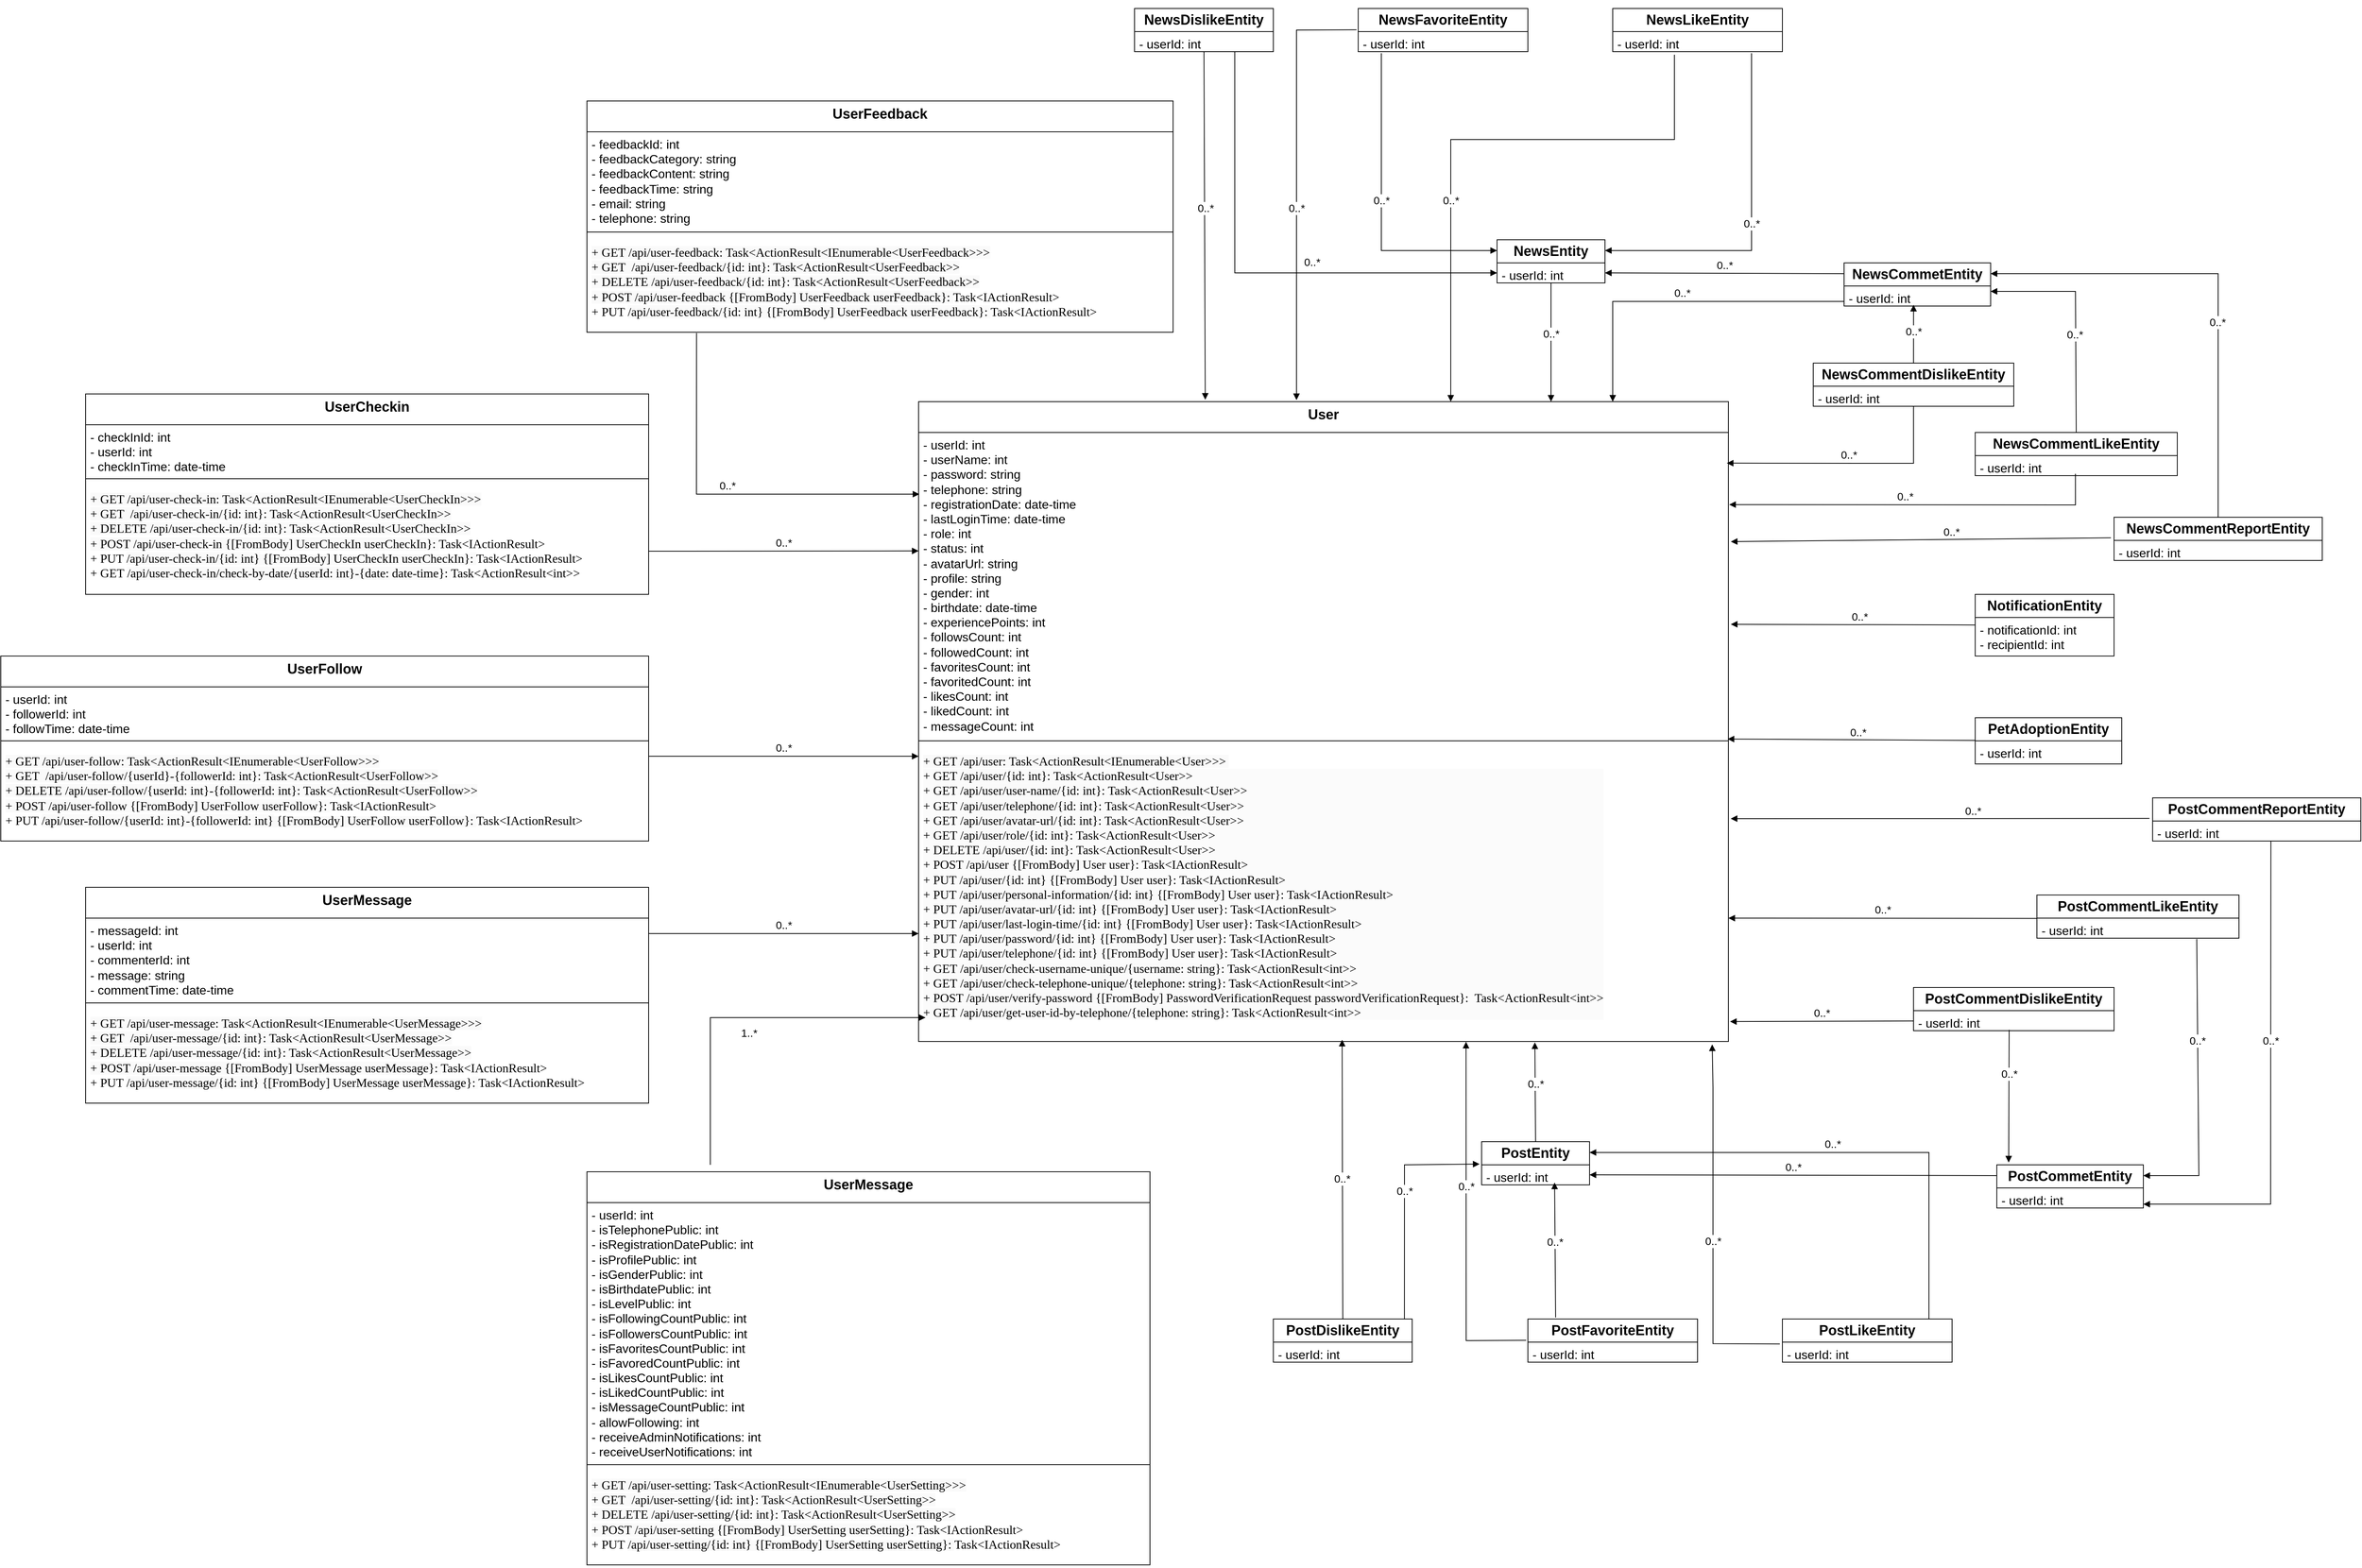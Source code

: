 <mxfile version="24.7.5">
  <diagram name="第 1 页" id="Oy6vePk9fZv1lUs2WGVE">
    <mxGraphModel dx="2670" dy="2056" grid="1" gridSize="10" guides="1" tooltips="1" connect="1" arrows="1" fold="1" page="1" pageScale="1" pageWidth="827" pageHeight="1169" math="0" shadow="0">
      <root>
        <mxCell id="0" />
        <mxCell id="1" parent="0" />
        <mxCell id="88wGjKEd4IUI13QPvUiT-1" value="&lt;font style=&quot;font-size: 18px;&quot;&gt;User&lt;/font&gt;" style="swimlane;fontStyle=1;align=center;verticalAlign=top;childLayout=stackLayout;horizontal=1;startSize=40;horizontalStack=0;resizeParent=1;resizeParentMax=0;resizeLast=0;collapsible=1;marginBottom=0;whiteSpace=wrap;html=1;" parent="1" vertex="1">
          <mxGeometry x="670" y="170" width="1050" height="830" as="geometry" />
        </mxCell>
        <mxCell id="88wGjKEd4IUI13QPvUiT-2" value="&lt;font style=&quot;font-size: 16px;&quot;&gt;- userId: int&lt;/font&gt;&lt;div&gt;&lt;font size=&quot;3&quot;&gt;- userName: int&lt;/font&gt;&lt;div&gt;&lt;font size=&quot;3&quot;&gt;- password: string&lt;/font&gt;&lt;div&gt;&lt;font size=&quot;3&quot;&gt;- telephone: string&lt;/font&gt;&lt;div&gt;&lt;font size=&quot;3&quot;&gt;- registrationDate: date-time&lt;/font&gt;&lt;div&gt;&lt;font size=&quot;3&quot;&gt;- lastLoginTime: date-time&lt;/font&gt;&lt;/div&gt;&lt;div&gt;&lt;font size=&quot;3&quot;&gt;-&amp;nbsp;role: int&lt;/font&gt;&lt;/div&gt;&lt;div&gt;&lt;font size=&quot;3&quot;&gt;- status: int&lt;/font&gt;&lt;/div&gt;&lt;div&gt;&lt;font size=&quot;3&quot;&gt;- avatarUrl: string&lt;/font&gt;&lt;/div&gt;&lt;div&gt;&lt;font size=&quot;3&quot;&gt;- profile: string&lt;/font&gt;&lt;/div&gt;&lt;div&gt;&lt;font size=&quot;3&quot;&gt;- gender: int&lt;/font&gt;&lt;/div&gt;&lt;div&gt;&lt;font size=&quot;3&quot;&gt;-&amp;nbsp;birthdate:&amp;nbsp;date-time&lt;/font&gt;&lt;/div&gt;&lt;div&gt;&lt;font size=&quot;3&quot;&gt;-&amp;nbsp;experiencePoints: int&lt;/font&gt;&lt;/div&gt;&lt;div&gt;&lt;font size=&quot;3&quot;&gt;-&amp;nbsp;followsCount: int&lt;/font&gt;&lt;/div&gt;&lt;div&gt;&lt;font size=&quot;3&quot;&gt;-&amp;nbsp;followedCount: int&lt;/font&gt;&lt;/div&gt;&lt;div&gt;&lt;font size=&quot;3&quot;&gt;-&amp;nbsp;favoritesCount: int&lt;/font&gt;&lt;/div&gt;&lt;div&gt;&lt;font size=&quot;3&quot;&gt;-&amp;nbsp;favoritedCount: int&lt;/font&gt;&lt;/div&gt;&lt;div&gt;&lt;font size=&quot;3&quot;&gt;-&amp;nbsp;likesCount: int&lt;/font&gt;&lt;/div&gt;&lt;div&gt;&lt;font size=&quot;3&quot;&gt;-&amp;nbsp;likedCount: int&lt;/font&gt;&lt;/div&gt;&lt;div&gt;&lt;font size=&quot;3&quot;&gt;-&amp;nbsp;messageCount: int&lt;/font&gt;&lt;/div&gt;&lt;/div&gt;&lt;/div&gt;&lt;/div&gt;&lt;/div&gt;" style="text;strokeColor=none;fillColor=none;align=left;verticalAlign=top;spacingLeft=4;spacingRight=4;overflow=hidden;rotatable=0;points=[[0,0.5],[1,0.5]];portConstraint=eastwest;whiteSpace=wrap;html=1;" parent="88wGjKEd4IUI13QPvUiT-1" vertex="1">
          <mxGeometry y="40" width="1050" height="390" as="geometry" />
        </mxCell>
        <mxCell id="88wGjKEd4IUI13QPvUiT-3" value="" style="line;strokeWidth=1;fillColor=none;align=left;verticalAlign=middle;spacingTop=-1;spacingLeft=3;spacingRight=3;rotatable=0;labelPosition=right;points=[];portConstraint=eastwest;strokeColor=inherit;" parent="88wGjKEd4IUI13QPvUiT-1" vertex="1">
          <mxGeometry y="430" width="1050" height="20" as="geometry" />
        </mxCell>
        <mxCell id="88wGjKEd4IUI13QPvUiT-4" value="&lt;span style=&quot;forced-color-adjust: none; color: rgb(0, 0, 0); font-style: normal; font-variant-ligatures: normal; font-variant-caps: normal; font-weight: 400; letter-spacing: normal; orphans: 2; text-indent: 0px; text-transform: none; widows: 2; word-spacing: 0px; -webkit-text-stroke-width: 0px; text-decoration-thickness: initial; text-decoration-style: initial; text-decoration-color: initial; font-family: &amp;quot;Noto Sans SC&amp;quot;; font-size: medium; text-align: start; white-space: pre; background-color: rgb(250, 250, 250); float: none; display: inline !important;&quot;&gt;+ GET /api/user: Task&amp;lt;ActionResult&amp;lt;IEnumerable&amp;lt;User&amp;gt;&amp;gt;&amp;gt; &lt;/span&gt;&lt;div style=&quot;forced-color-adjust: none; color: rgb(0, 0, 0); font-family: Helvetica; font-size: 12px; font-style: normal; font-variant-ligatures: normal; font-variant-caps: normal; font-weight: 400; letter-spacing: normal; orphans: 2; text-align: left; text-indent: 0px; text-transform: none; widows: 2; word-spacing: 0px; -webkit-text-stroke-width: 0px; white-space: normal; background-color: rgb(251, 251, 251); text-decoration-thickness: initial; text-decoration-style: initial; text-decoration-color: initial;&quot;&gt;&lt;font style=&quot;forced-color-adjust: none;&quot; size=&quot;3&quot; face=&quot;Noto Sans SC&quot;&gt;&lt;span style=&quot;forced-color-adjust: none; white-space: pre;&quot;&gt;+ GET &lt;/span&gt;&lt;/font&gt;&lt;span style=&quot;forced-color-adjust: none; font-family: &amp;quot;Noto Sans SC&amp;quot;; font-size: medium; white-space: pre; background-color: rgb(250, 250, 250);&quot;&gt;/api/user/{id: int}: &lt;/span&gt;&lt;font style=&quot;forced-color-adjust: none;&quot; size=&quot;3&quot; face=&quot;Noto Sans SC&quot;&gt;&lt;span style=&quot;forced-color-adjust: none; white-space: pre;&quot;&gt;Task&amp;lt;ActionResult&amp;lt;User&amp;gt;&amp;gt;&lt;/span&gt;&lt;/font&gt;&lt;/div&gt;&lt;div style=&quot;forced-color-adjust: none; color: rgb(0, 0, 0); font-family: Helvetica; font-size: 12px; font-style: normal; font-variant-ligatures: normal; font-variant-caps: normal; font-weight: 400; letter-spacing: normal; orphans: 2; text-align: left; text-indent: 0px; text-transform: none; widows: 2; word-spacing: 0px; -webkit-text-stroke-width: 0px; white-space: normal; background-color: rgb(251, 251, 251); text-decoration-thickness: initial; text-decoration-style: initial; text-decoration-color: initial;&quot;&gt;&lt;font style=&quot;forced-color-adjust: none;&quot; size=&quot;3&quot; face=&quot;Noto Sans SC&quot;&gt;&lt;span style=&quot;forced-color-adjust: none; white-space: pre;&quot;&gt;+ GET &lt;/span&gt;&lt;/font&gt;&lt;span style=&quot;forced-color-adjust: none; font-family: &amp;quot;Noto Sans SC&amp;quot;; font-size: medium; white-space: pre; background-color: rgb(250, 250, 250);&quot;&gt;/api/user/user-name/{id: int}: &lt;/span&gt;&lt;font style=&quot;forced-color-adjust: none;&quot; size=&quot;3&quot; face=&quot;Noto Sans SC&quot;&gt;&lt;span style=&quot;forced-color-adjust: none; white-space: pre;&quot;&gt;Task&amp;lt;ActionResult&amp;lt;User&amp;gt;&amp;gt;&lt;/span&gt;&lt;/font&gt;&lt;/div&gt;&lt;div style=&quot;forced-color-adjust: none; color: rgb(0, 0, 0); font-family: Helvetica; font-size: 12px; font-style: normal; font-variant-ligatures: normal; font-variant-caps: normal; font-weight: 400; letter-spacing: normal; orphans: 2; text-align: left; text-indent: 0px; text-transform: none; widows: 2; word-spacing: 0px; -webkit-text-stroke-width: 0px; white-space: normal; background-color: rgb(251, 251, 251); text-decoration-thickness: initial; text-decoration-style: initial; text-decoration-color: initial;&quot;&gt;&lt;font style=&quot;forced-color-adjust: none;&quot; size=&quot;3&quot; face=&quot;Noto Sans SC&quot;&gt;&lt;span style=&quot;forced-color-adjust: none; white-space: pre;&quot;&gt;+ GET &lt;/span&gt;&lt;/font&gt;&lt;span style=&quot;forced-color-adjust: none; background-color: rgb(250, 250, 250); font-family: &amp;quot;Noto Sans SC&amp;quot;; font-size: medium; white-space: pre;&quot;&gt;/api/user/telephone/{id: int}: &lt;/span&gt;&lt;span style=&quot;forced-color-adjust: none; background-color: initial; white-space: pre;&quot;&gt;&lt;font style=&quot;forced-color-adjust: none;&quot; size=&quot;3&quot; face=&quot;Noto Sans SC&quot;&gt;Task&amp;lt;ActionResult&amp;lt;User&amp;gt;&amp;gt;&lt;/font&gt;&lt;/span&gt;&lt;/div&gt;&lt;div style=&quot;forced-color-adjust: none; color: rgb(0, 0, 0); font-family: Helvetica; font-size: 12px; font-style: normal; font-variant-ligatures: normal; font-variant-caps: normal; font-weight: 400; letter-spacing: normal; orphans: 2; text-align: left; text-indent: 0px; text-transform: none; widows: 2; word-spacing: 0px; -webkit-text-stroke-width: 0px; white-space: normal; background-color: rgb(251, 251, 251); text-decoration-thickness: initial; text-decoration-style: initial; text-decoration-color: initial;&quot;&gt;&lt;span style=&quot;forced-color-adjust: none; background-color: initial; white-space: pre;&quot;&gt;&lt;font style=&quot;forced-color-adjust: none;&quot; size=&quot;3&quot; face=&quot;Noto Sans SC&quot;&gt;+ GET &lt;/font&gt;&lt;/span&gt;&lt;span style=&quot;forced-color-adjust: none; background-color: rgb(250, 250, 250); font-family: &amp;quot;Noto Sans SC&amp;quot;; font-size: medium; white-space: pre;&quot;&gt;/api/user/avatar-url/{id: int}: &lt;/span&gt;&lt;span style=&quot;forced-color-adjust: none; background-color: initial; white-space: pre;&quot;&gt;&lt;font style=&quot;forced-color-adjust: none;&quot; size=&quot;3&quot; face=&quot;Noto Sans SC&quot;&gt;Task&amp;lt;ActionResult&amp;lt;User&amp;gt;&amp;gt;&lt;/font&gt;&lt;/span&gt;&lt;/div&gt;&lt;div style=&quot;forced-color-adjust: none; color: rgb(0, 0, 0); font-family: Helvetica; font-size: 12px; font-style: normal; font-variant-ligatures: normal; font-variant-caps: normal; font-weight: 400; letter-spacing: normal; orphans: 2; text-align: left; text-indent: 0px; text-transform: none; widows: 2; word-spacing: 0px; -webkit-text-stroke-width: 0px; white-space: normal; background-color: rgb(251, 251, 251); text-decoration-thickness: initial; text-decoration-style: initial; text-decoration-color: initial;&quot;&gt;&lt;span style=&quot;forced-color-adjust: none; background-color: initial; white-space: pre;&quot;&gt;&lt;font style=&quot;forced-color-adjust: none;&quot; size=&quot;3&quot; face=&quot;Noto Sans SC&quot;&gt;+ GET &lt;/font&gt;&lt;/span&gt;&lt;span style=&quot;forced-color-adjust: none; background-color: rgb(250, 250, 250); font-family: &amp;quot;Noto Sans SC&amp;quot;; font-size: medium; white-space: pre;&quot;&gt;/api/user/role/{id: int}: &lt;/span&gt;&lt;span style=&quot;forced-color-adjust: none; background-color: initial; white-space: pre;&quot;&gt;&lt;font style=&quot;forced-color-adjust: none;&quot; size=&quot;3&quot; face=&quot;Noto Sans SC&quot;&gt;Task&amp;lt;ActionResult&amp;lt;User&amp;gt;&amp;gt;&lt;/font&gt;&lt;/span&gt;&lt;/div&gt;&lt;div style=&quot;forced-color-adjust: none; color: rgb(0, 0, 0); font-family: Helvetica; font-size: 12px; font-style: normal; font-variant-ligatures: normal; font-variant-caps: normal; font-weight: 400; letter-spacing: normal; orphans: 2; text-align: left; text-indent: 0px; text-transform: none; widows: 2; word-spacing: 0px; -webkit-text-stroke-width: 0px; white-space: normal; background-color: rgb(251, 251, 251); text-decoration-thickness: initial; text-decoration-style: initial; text-decoration-color: initial;&quot;&gt;&lt;span style=&quot;forced-color-adjust: none; background-color: initial; white-space: pre;&quot;&gt;&lt;font style=&quot;forced-color-adjust: none;&quot; size=&quot;3&quot; face=&quot;Noto Sans SC&quot;&gt;+ DELETE &lt;/font&gt;&lt;/span&gt;&lt;span style=&quot;forced-color-adjust: none; background-color: rgb(250, 250, 250); font-family: &amp;quot;Noto Sans SC&amp;quot;; font-size: medium; white-space: pre;&quot;&gt;/api/user/{id: int}: &lt;/span&gt;&lt;span style=&quot;forced-color-adjust: none; background-color: initial; white-space: pre;&quot;&gt;&lt;font style=&quot;forced-color-adjust: none;&quot; size=&quot;3&quot; face=&quot;Noto Sans SC&quot;&gt;Task&amp;lt;ActionResult&amp;lt;User&amp;gt;&amp;gt;&lt;/font&gt;&lt;/span&gt;&lt;/div&gt;&lt;div style=&quot;forced-color-adjust: none; color: rgb(0, 0, 0); font-family: Helvetica; font-size: 12px; font-style: normal; font-variant-ligatures: normal; font-variant-caps: normal; font-weight: 400; letter-spacing: normal; orphans: 2; text-align: left; text-indent: 0px; text-transform: none; widows: 2; word-spacing: 0px; -webkit-text-stroke-width: 0px; white-space: normal; background-color: rgb(251, 251, 251); text-decoration-thickness: initial; text-decoration-style: initial; text-decoration-color: initial;&quot;&gt;&lt;span style=&quot;forced-color-adjust: none; background-color: initial; white-space: pre;&quot;&gt;&lt;font style=&quot;forced-color-adjust: none;&quot; size=&quot;3&quot; face=&quot;Noto Sans SC&quot;&gt;+ POST &lt;/font&gt;&lt;/span&gt;&lt;span style=&quot;forced-color-adjust: none; background-color: rgb(250, 250, 250); font-family: &amp;quot;Noto Sans SC&amp;quot;; font-size: medium; white-space: pre;&quot;&gt;/api/user {&lt;/span&gt;&lt;span style=&quot;forced-color-adjust: none; background-color: initial; white-space: pre;&quot;&gt;&lt;font style=&quot;forced-color-adjust: none;&quot; size=&quot;3&quot; face=&quot;Noto Sans SC&quot;&gt;[FromBody] User user}&lt;/font&gt;&lt;/span&gt;&lt;span style=&quot;forced-color-adjust: none; background-color: rgb(250, 250, 250); font-family: &amp;quot;Noto Sans SC&amp;quot;; font-size: medium; white-space: pre;&quot;&gt;: &lt;/span&gt;&lt;span style=&quot;forced-color-adjust: none; background-color: initial; white-space: pre;&quot;&gt;&lt;font style=&quot;forced-color-adjust: none;&quot; size=&quot;3&quot; face=&quot;Noto Sans SC&quot;&gt;Task&amp;lt;IActionResult&amp;gt;&lt;/font&gt;&lt;/span&gt;&lt;/div&gt;&lt;div style=&quot;forced-color-adjust: none; color: rgb(0, 0, 0); font-family: Helvetica; font-size: 12px; font-style: normal; font-variant-ligatures: normal; font-variant-caps: normal; font-weight: 400; letter-spacing: normal; orphans: 2; text-align: left; text-indent: 0px; text-transform: none; widows: 2; word-spacing: 0px; -webkit-text-stroke-width: 0px; white-space: normal; background-color: rgb(251, 251, 251); text-decoration-thickness: initial; text-decoration-style: initial; text-decoration-color: initial;&quot;&gt;&lt;span style=&quot;forced-color-adjust: none; background-color: initial; white-space: pre;&quot;&gt;&lt;font style=&quot;forced-color-adjust: none;&quot; size=&quot;3&quot; face=&quot;Noto Sans SC&quot;&gt;+ PUT &lt;/font&gt;&lt;/span&gt;&lt;span style=&quot;forced-color-adjust: none; background-color: rgb(250, 250, 250); font-family: &amp;quot;Noto Sans SC&amp;quot;; font-size: medium; white-space: pre;&quot;&gt;/api/user/{id: int} {&lt;/span&gt;&lt;span style=&quot;forced-color-adjust: none; background-color: initial; white-space: pre;&quot;&gt;&lt;font style=&quot;forced-color-adjust: none;&quot; size=&quot;3&quot; face=&quot;Noto Sans SC&quot;&gt;[FromBody] User user}: &lt;/font&gt;&lt;/span&gt;&lt;span style=&quot;forced-color-adjust: none; background-color: initial; white-space: pre;&quot;&gt;&lt;font style=&quot;forced-color-adjust: none;&quot; size=&quot;3&quot; face=&quot;Noto Sans SC&quot;&gt;Task&amp;lt;IActionResult&amp;gt;&lt;/font&gt;&lt;/span&gt;&lt;/div&gt;&lt;div style=&quot;forced-color-adjust: none; color: rgb(0, 0, 0); font-family: Helvetica; font-size: 12px; font-style: normal; font-variant-ligatures: normal; font-variant-caps: normal; font-weight: 400; letter-spacing: normal; orphans: 2; text-align: left; text-indent: 0px; text-transform: none; widows: 2; word-spacing: 0px; -webkit-text-stroke-width: 0px; white-space: normal; background-color: rgb(251, 251, 251); text-decoration-thickness: initial; text-decoration-style: initial; text-decoration-color: initial;&quot;&gt;&lt;span style=&quot;forced-color-adjust: none; background-color: initial; white-space: pre;&quot;&gt;&lt;font style=&quot;forced-color-adjust: none;&quot; size=&quot;3&quot; face=&quot;Noto Sans SC&quot;&gt;+ PUT &lt;/font&gt;&lt;/span&gt;&lt;span style=&quot;forced-color-adjust: none; background-color: rgb(250, 250, 250); font-family: &amp;quot;Noto Sans SC&amp;quot;; font-size: medium; white-space: pre;&quot;&gt;/api/user/personal-information/{id: int} {&lt;/span&gt;&lt;span style=&quot;forced-color-adjust: none; background-color: initial; white-space: pre;&quot;&gt;&lt;font style=&quot;forced-color-adjust: none;&quot; size=&quot;3&quot; face=&quot;Noto Sans SC&quot;&gt;[FromBody] User user}: &lt;/font&gt;&lt;/span&gt;&lt;span style=&quot;forced-color-adjust: none; background-color: initial; white-space: pre;&quot;&gt;&lt;font style=&quot;forced-color-adjust: none;&quot; size=&quot;3&quot; face=&quot;Noto Sans SC&quot;&gt;Task&amp;lt;IActionResult&amp;gt;&lt;/font&gt;&lt;/span&gt;&lt;/div&gt;&lt;div style=&quot;forced-color-adjust: none; color: rgb(0, 0, 0); font-family: Helvetica; font-size: 12px; font-style: normal; font-variant-ligatures: normal; font-variant-caps: normal; font-weight: 400; letter-spacing: normal; orphans: 2; text-align: left; text-indent: 0px; text-transform: none; widows: 2; word-spacing: 0px; -webkit-text-stroke-width: 0px; white-space: normal; background-color: rgb(251, 251, 251); text-decoration-thickness: initial; text-decoration-style: initial; text-decoration-color: initial;&quot;&gt;&lt;span style=&quot;forced-color-adjust: none; background-color: initial; white-space: pre;&quot;&gt;&lt;font style=&quot;forced-color-adjust: none;&quot; size=&quot;3&quot; face=&quot;Noto Sans SC&quot;&gt;+ PUT &lt;/font&gt;&lt;/span&gt;&lt;span style=&quot;forced-color-adjust: none; background-color: rgb(250, 250, 250); font-family: &amp;quot;Noto Sans SC&amp;quot;; font-size: medium; white-space: pre;&quot;&gt;/api/user/avatar-url/{id: int} {&lt;/span&gt;&lt;span style=&quot;forced-color-adjust: none; background-color: initial; white-space: pre;&quot;&gt;&lt;font style=&quot;forced-color-adjust: none;&quot; size=&quot;3&quot; face=&quot;Noto Sans SC&quot;&gt;[FromBody] User user}: &lt;/font&gt;&lt;/span&gt;&lt;span style=&quot;forced-color-adjust: none; background-color: initial; white-space: pre;&quot;&gt;&lt;font style=&quot;forced-color-adjust: none;&quot; size=&quot;3&quot; face=&quot;Noto Sans SC&quot;&gt;Task&amp;lt;IActionResult&amp;gt;&lt;/font&gt;&lt;/span&gt;&lt;/div&gt;&lt;div style=&quot;forced-color-adjust: none; color: rgb(0, 0, 0); font-family: Helvetica; font-size: 12px; font-style: normal; font-variant-ligatures: normal; font-variant-caps: normal; font-weight: 400; letter-spacing: normal; orphans: 2; text-align: left; text-indent: 0px; text-transform: none; widows: 2; word-spacing: 0px; -webkit-text-stroke-width: 0px; white-space: normal; background-color: rgb(251, 251, 251); text-decoration-thickness: initial; text-decoration-style: initial; text-decoration-color: initial;&quot;&gt;&lt;span style=&quot;forced-color-adjust: none; background-color: initial; white-space: pre;&quot;&gt;&lt;font style=&quot;forced-color-adjust: none;&quot; size=&quot;3&quot; face=&quot;Noto Sans SC&quot;&gt;+ PUT &lt;/font&gt;&lt;/span&gt;&lt;span style=&quot;forced-color-adjust: none; background-color: rgb(250, 250, 250); font-family: &amp;quot;Noto Sans SC&amp;quot;; font-size: medium; white-space: pre;&quot;&gt;/api/user/last-login-time/{id: int} {&lt;/span&gt;&lt;span style=&quot;forced-color-adjust: none; background-color: initial; white-space: pre;&quot;&gt;&lt;font style=&quot;forced-color-adjust: none;&quot; size=&quot;3&quot; face=&quot;Noto Sans SC&quot;&gt;[FromBody] User user}: &lt;/font&gt;&lt;/span&gt;&lt;span style=&quot;forced-color-adjust: none; background-color: initial; white-space: pre;&quot;&gt;&lt;font style=&quot;forced-color-adjust: none;&quot; size=&quot;3&quot; face=&quot;Noto Sans SC&quot;&gt;Task&amp;lt;IActionResult&amp;gt;&lt;/font&gt;&lt;/span&gt;&lt;/div&gt;&lt;div style=&quot;forced-color-adjust: none; color: rgb(0, 0, 0); font-family: Helvetica; font-size: 12px; font-style: normal; font-variant-ligatures: normal; font-variant-caps: normal; font-weight: 400; letter-spacing: normal; orphans: 2; text-align: left; text-indent: 0px; text-transform: none; widows: 2; word-spacing: 0px; -webkit-text-stroke-width: 0px; white-space: normal; background-color: rgb(251, 251, 251); text-decoration-thickness: initial; text-decoration-style: initial; text-decoration-color: initial;&quot;&gt;&lt;span style=&quot;forced-color-adjust: none; background-color: initial; white-space: pre;&quot;&gt;&lt;font style=&quot;forced-color-adjust: none;&quot; size=&quot;3&quot; face=&quot;Noto Sans SC&quot;&gt;+ PUT &lt;/font&gt;&lt;/span&gt;&lt;span style=&quot;forced-color-adjust: none; background-color: rgb(250, 250, 250); font-family: &amp;quot;Noto Sans SC&amp;quot;; font-size: medium; white-space: pre;&quot;&gt;/api/user/password/{id: int} {&lt;/span&gt;&lt;span style=&quot;forced-color-adjust: none; background-color: initial; white-space: pre;&quot;&gt;&lt;font style=&quot;forced-color-adjust: none;&quot; size=&quot;3&quot; face=&quot;Noto Sans SC&quot;&gt;[FromBody] User user}: &lt;/font&gt;&lt;/span&gt;&lt;span style=&quot;forced-color-adjust: none; background-color: initial; white-space: pre;&quot;&gt;&lt;font style=&quot;forced-color-adjust: none;&quot; size=&quot;3&quot; face=&quot;Noto Sans SC&quot;&gt;Task&amp;lt;IActionResult&amp;gt;&lt;/font&gt;&lt;/span&gt;&lt;/div&gt;&lt;div style=&quot;forced-color-adjust: none; color: rgb(0, 0, 0); font-family: Helvetica; font-size: 12px; font-style: normal; font-variant-ligatures: normal; font-variant-caps: normal; font-weight: 400; letter-spacing: normal; orphans: 2; text-align: left; text-indent: 0px; text-transform: none; widows: 2; word-spacing: 0px; -webkit-text-stroke-width: 0px; white-space: normal; background-color: rgb(251, 251, 251); text-decoration-thickness: initial; text-decoration-style: initial; text-decoration-color: initial;&quot;&gt;&lt;span style=&quot;forced-color-adjust: none; background-color: initial; white-space: pre;&quot;&gt;&lt;font style=&quot;forced-color-adjust: none;&quot; size=&quot;3&quot; face=&quot;Noto Sans SC&quot;&gt;+ PUT &lt;/font&gt;&lt;/span&gt;&lt;span style=&quot;forced-color-adjust: none; background-color: rgb(250, 250, 250); font-family: &amp;quot;Noto Sans SC&amp;quot;; font-size: medium; white-space: pre;&quot;&gt;/api/user/telephone/{id: int} {&lt;/span&gt;&lt;span style=&quot;forced-color-adjust: none; background-color: initial; white-space: pre;&quot;&gt;&lt;font style=&quot;forced-color-adjust: none;&quot; size=&quot;3&quot; face=&quot;Noto Sans SC&quot;&gt;[FromBody] User user}: &lt;/font&gt;&lt;/span&gt;&lt;span style=&quot;forced-color-adjust: none; background-color: initial; white-space: pre;&quot;&gt;&lt;font style=&quot;forced-color-adjust: none;&quot; size=&quot;3&quot; face=&quot;Noto Sans SC&quot;&gt;Task&amp;lt;IActionResult&amp;gt;&lt;/font&gt;&lt;/span&gt;&lt;/div&gt;&lt;div style=&quot;forced-color-adjust: none; color: rgb(0, 0, 0); font-family: Helvetica; font-size: 12px; font-style: normal; font-variant-ligatures: normal; font-variant-caps: normal; font-weight: 400; letter-spacing: normal; orphans: 2; text-align: left; text-indent: 0px; text-transform: none; widows: 2; word-spacing: 0px; -webkit-text-stroke-width: 0px; white-space: normal; background-color: rgb(251, 251, 251); text-decoration-thickness: initial; text-decoration-style: initial; text-decoration-color: initial;&quot;&gt;&lt;span style=&quot;forced-color-adjust: none; background-color: initial; white-space: pre;&quot;&gt;&lt;font style=&quot;forced-color-adjust: none;&quot; size=&quot;3&quot; face=&quot;Noto Sans SC&quot;&gt;+ GET &lt;/font&gt;&lt;/span&gt;&lt;span style=&quot;forced-color-adjust: none; background-color: rgb(250, 250, 250); font-family: &amp;quot;Noto Sans SC&amp;quot;; font-size: medium; white-space: pre;&quot;&gt;/api/user/check-username-unique/{username: string}: &lt;/span&gt;&lt;span style=&quot;forced-color-adjust: none; background-color: initial; white-space: pre;&quot;&gt;&lt;font style=&quot;forced-color-adjust: none;&quot; size=&quot;3&quot; face=&quot;Noto Sans SC&quot;&gt;Task&amp;lt;ActionResult&amp;lt;int&amp;gt;&amp;gt;&lt;/font&gt;&lt;/span&gt;&lt;/div&gt;&lt;div style=&quot;forced-color-adjust: none; color: rgb(0, 0, 0); font-family: Helvetica; font-size: 12px; font-style: normal; font-variant-ligatures: normal; font-variant-caps: normal; font-weight: 400; letter-spacing: normal; orphans: 2; text-align: left; text-indent: 0px; text-transform: none; widows: 2; word-spacing: 0px; -webkit-text-stroke-width: 0px; white-space: normal; background-color: rgb(251, 251, 251); text-decoration-thickness: initial; text-decoration-style: initial; text-decoration-color: initial;&quot;&gt;&lt;span style=&quot;forced-color-adjust: none; background-color: initial; white-space: pre;&quot;&gt;&lt;font style=&quot;forced-color-adjust: none;&quot; size=&quot;3&quot; face=&quot;Noto Sans SC&quot;&gt;+ GET &lt;/font&gt;&lt;/span&gt;&lt;span style=&quot;forced-color-adjust: none; background-color: rgb(250, 250, 250); font-family: &amp;quot;Noto Sans SC&amp;quot;; font-size: medium; white-space: pre;&quot;&gt;/api/user/check-telephone-unique/{telephone: string}: &lt;/span&gt;&lt;span style=&quot;forced-color-adjust: none; background-color: initial; white-space: pre;&quot;&gt;&lt;font style=&quot;forced-color-adjust: none;&quot; size=&quot;3&quot; face=&quot;Noto Sans SC&quot;&gt;Task&amp;lt;ActionResult&amp;lt;int&amp;gt;&amp;gt;&lt;/font&gt;&lt;/span&gt;&lt;/div&gt;&lt;div style=&quot;forced-color-adjust: none; color: rgb(0, 0, 0); font-family: Helvetica; font-size: 12px; font-style: normal; font-variant-ligatures: normal; font-variant-caps: normal; font-weight: 400; letter-spacing: normal; orphans: 2; text-align: left; text-indent: 0px; text-transform: none; widows: 2; word-spacing: 0px; -webkit-text-stroke-width: 0px; white-space: normal; background-color: rgb(251, 251, 251); text-decoration-thickness: initial; text-decoration-style: initial; text-decoration-color: initial;&quot;&gt;&lt;span style=&quot;forced-color-adjust: none; background-color: initial; white-space: pre;&quot;&gt;&lt;font style=&quot;forced-color-adjust: none;&quot; size=&quot;3&quot; face=&quot;Noto Sans SC&quot;&gt;+ POST &lt;/font&gt;&lt;/span&gt;&lt;span style=&quot;forced-color-adjust: none; background-color: rgb(250, 250, 250); font-family: &amp;quot;Noto Sans SC&amp;quot;; font-size: medium; white-space: pre;&quot;&gt;/api/user/verify-password {&lt;/span&gt;&lt;span style=&quot;forced-color-adjust: none; background-color: initial; white-space: pre;&quot;&gt;&lt;font style=&quot;forced-color-adjust: none;&quot; size=&quot;3&quot; face=&quot;Noto Sans SC&quot;&gt;[FromBody] PasswordVerificationRequest passwordVerificationRequest}:  &lt;/font&gt;&lt;/span&gt;&lt;span style=&quot;forced-color-adjust: none; background-color: initial; white-space: pre;&quot;&gt;&lt;font style=&quot;forced-color-adjust: none;&quot; size=&quot;3&quot; face=&quot;Noto Sans SC&quot;&gt;Task&amp;lt;ActionResult&amp;lt;int&amp;gt;&amp;gt;&lt;/font&gt;&lt;/span&gt;&lt;/div&gt;&lt;div style=&quot;forced-color-adjust: none; orphans: 2; text-align: left; text-indent: 0px; widows: 2; background-color: rgb(251, 251, 251); text-decoration-thickness: initial; text-decoration-style: initial; text-decoration-color: initial;&quot;&gt;&lt;span style=&quot;color: rgb(0, 0, 0); font-family: Helvetica; font-size: 12px; font-style: normal; font-variant-ligatures: normal; font-variant-caps: normal; font-weight: 400; letter-spacing: normal; text-transform: none; word-spacing: 0px; -webkit-text-stroke-width: 0px; white-space: pre; forced-color-adjust: none; background-color: initial;&quot;&gt;&lt;font style=&quot;forced-color-adjust: none;&quot; size=&quot;3&quot; face=&quot;Noto Sans SC&quot;&gt;+ GET &lt;/font&gt;&lt;/span&gt;&lt;span style=&quot;color: rgb(0, 0, 0); font-family: &amp;quot;Noto Sans SC&amp;quot;; font-size: medium; font-style: normal; font-variant-ligatures: normal; font-variant-caps: normal; font-weight: 400; letter-spacing: normal; text-transform: none; word-spacing: 0px; -webkit-text-stroke-width: 0px; white-space: pre; background-color: rgb(250, 250, 250);&quot;&gt;/api/user/get-user-id-by-telephone/{telephone: string}: &lt;/span&gt;&lt;span style=&quot;background-color: initial; white-space: pre;&quot;&gt;&lt;font size=&quot;3&quot; face=&quot;Noto Sans SC&quot;&gt;Task&amp;lt;ActionResult&amp;lt;int&amp;gt;&amp;gt;&lt;/font&gt;&lt;/span&gt;&lt;/div&gt;&lt;br class=&quot;Apple-interchange-newline&quot;&gt;&lt;div&gt;&lt;br&gt;&lt;/div&gt;" style="text;strokeColor=none;fillColor=none;align=left;verticalAlign=top;spacingLeft=4;spacingRight=4;overflow=hidden;rotatable=0;points=[[0,0.5],[1,0.5]];portConstraint=eastwest;whiteSpace=wrap;html=1;" parent="88wGjKEd4IUI13QPvUiT-1" vertex="1">
          <mxGeometry y="450" width="1050" height="380" as="geometry" />
        </mxCell>
        <mxCell id="PzyJ5SBVM5l6bjQnl_92-1" value="&lt;font style=&quot;font-size: 18px;&quot;&gt;UserFeedback&lt;/font&gt;" style="swimlane;fontStyle=1;align=center;verticalAlign=top;childLayout=stackLayout;horizontal=1;startSize=40;horizontalStack=0;resizeParent=1;resizeParentMax=0;resizeLast=0;collapsible=1;marginBottom=0;whiteSpace=wrap;html=1;" parent="1" vertex="1">
          <mxGeometry x="240" y="-220" width="760" height="300" as="geometry" />
        </mxCell>
        <mxCell id="PzyJ5SBVM5l6bjQnl_92-2" value="&lt;font style=&quot;font-size: 16px;&quot;&gt;- feedbackId: int&lt;/font&gt;&lt;div&gt;&lt;font style=&quot;font-size: 16px;&quot;&gt;- feedbackCategory: string&lt;/font&gt;&lt;/div&gt;&lt;div&gt;&lt;font style=&quot;font-size: 16px;&quot;&gt;- feedbackContent: string&lt;/font&gt;&lt;/div&gt;&lt;div&gt;&lt;font style=&quot;font-size: 16px;&quot;&gt;- feedbackTime: string&lt;/font&gt;&lt;/div&gt;&lt;div&gt;&lt;font style=&quot;font-size: 16px;&quot;&gt;- email: string&lt;/font&gt;&lt;/div&gt;&lt;div&gt;&lt;font style=&quot;font-size: 16px;&quot;&gt;- telephone: string&lt;/font&gt;&lt;/div&gt;" style="text;strokeColor=none;fillColor=none;align=left;verticalAlign=top;spacingLeft=4;spacingRight=4;overflow=hidden;rotatable=0;points=[[0,0.5],[1,0.5]];portConstraint=eastwest;whiteSpace=wrap;html=1;" parent="PzyJ5SBVM5l6bjQnl_92-1" vertex="1">
          <mxGeometry y="40" width="760" height="120" as="geometry" />
        </mxCell>
        <mxCell id="PzyJ5SBVM5l6bjQnl_92-3" value="" style="line;strokeWidth=1;fillColor=none;align=left;verticalAlign=middle;spacingTop=-1;spacingLeft=3;spacingRight=3;rotatable=0;labelPosition=right;points=[];portConstraint=eastwest;strokeColor=inherit;" parent="PzyJ5SBVM5l6bjQnl_92-1" vertex="1">
          <mxGeometry y="160" width="760" height="20" as="geometry" />
        </mxCell>
        <mxCell id="PzyJ5SBVM5l6bjQnl_92-4" value="&lt;span style=&quot;forced-color-adjust: none; color: rgb(0, 0, 0); font-style: normal; font-variant-ligatures: normal; font-variant-caps: normal; font-weight: 400; letter-spacing: normal; orphans: 2; text-indent: 0px; text-transform: none; widows: 2; word-spacing: 0px; -webkit-text-stroke-width: 0px; text-decoration-thickness: initial; text-decoration-style: initial; text-decoration-color: initial; font-family: &amp;quot;Noto Sans SC&amp;quot;; font-size: medium; text-align: start; white-space: pre; background-color: rgb(250, 250, 250); float: none; display: inline !important;&quot;&gt;+ GET /api/user-feedback: Task&amp;lt;ActionResult&amp;lt;IEnumerable&amp;lt;UserFeedback&amp;gt;&amp;gt;&amp;gt;&lt;/span&gt;&lt;div&gt;&lt;span style=&quot;forced-color-adjust: none; color: rgb(0, 0, 0); font-style: normal; font-variant-ligatures: normal; font-variant-caps: normal; font-weight: 400; letter-spacing: normal; orphans: 2; text-indent: 0px; text-transform: none; widows: 2; word-spacing: 0px; -webkit-text-stroke-width: 0px; text-decoration-thickness: initial; text-decoration-style: initial; text-decoration-color: initial; font-family: &amp;quot;Noto Sans SC&amp;quot;; font-size: medium; text-align: start; white-space: pre; background-color: rgb(250, 250, 250); float: none; display: inline !important;&quot;&gt;+ GET  /api/user-feedback/{id: int}: Task&amp;lt;ActionResult&amp;lt;UserFeedback&amp;gt;&amp;gt;&lt;/span&gt;&lt;/div&gt;&lt;div&gt;&lt;span style=&quot;forced-color-adjust: none; color: rgb(0, 0, 0); font-style: normal; font-variant-ligatures: normal; font-variant-caps: normal; font-weight: 400; letter-spacing: normal; orphans: 2; text-indent: 0px; text-transform: none; widows: 2; word-spacing: 0px; -webkit-text-stroke-width: 0px; text-decoration-thickness: initial; text-decoration-style: initial; text-decoration-color: initial; font-family: &amp;quot;Noto Sans SC&amp;quot;; font-size: medium; text-align: start; white-space: pre; background-color: rgb(250, 250, 250); float: none; display: inline !important;&quot;&gt;+ DELETE /api/user-feedback/{id: int}: Task&amp;lt;ActionResult&amp;lt;UserFeedback&amp;gt;&amp;gt;&lt;/span&gt;&lt;/div&gt;&lt;div&gt;&lt;span style=&quot;forced-color-adjust: none; color: rgb(0, 0, 0); font-style: normal; font-variant-ligatures: normal; font-variant-caps: normal; font-weight: 400; letter-spacing: normal; orphans: 2; text-indent: 0px; text-transform: none; widows: 2; word-spacing: 0px; -webkit-text-stroke-width: 0px; text-decoration-thickness: initial; text-decoration-style: initial; text-decoration-color: initial; font-family: &amp;quot;Noto Sans SC&amp;quot;; font-size: medium; text-align: start; white-space: pre; background-color: rgb(250, 250, 250); float: none; display: inline !important;&quot;&gt;+ POST /api/user-feedback {[FromBody] UserFeedback userFeedback}&lt;/span&gt;&lt;span style=&quot;background-color: rgb(250, 250, 250); font-family: &amp;quot;Noto Sans SC&amp;quot;; font-size: medium; white-space: pre;&quot;&gt;: &lt;/span&gt;&lt;span style=&quot;background-color: initial; white-space: pre;&quot;&gt;&lt;font size=&quot;3&quot; face=&quot;Noto Sans SC&quot;&gt;Task&amp;lt;IActionResult&amp;gt;&lt;/font&gt;&lt;/span&gt;&lt;/div&gt;&lt;div&gt;&lt;span style=&quot;background-color: initial; white-space: pre;&quot;&gt;&lt;font size=&quot;3&quot; face=&quot;Noto Sans SC&quot;&gt;+ PUT &lt;/font&gt;&lt;/span&gt;&lt;span style=&quot;background-color: rgb(250, 250, 250); font-family: &amp;quot;Noto Sans SC&amp;quot;; font-size: medium; white-space: pre;&quot;&gt;/api/user-feedback/{id: int}&lt;/span&gt;&lt;span style=&quot;background-color: rgb(250, 250, 250); font-family: &amp;quot;Noto Sans SC&amp;quot;; font-size: medium; white-space: pre;&quot;&gt; {[FromBody] UserFeedback userFeedback}&lt;/span&gt;&lt;span style=&quot;background-color: rgb(250, 250, 250); font-family: &amp;quot;Noto Sans SC&amp;quot;; font-size: medium; white-space: pre;&quot;&gt;: &lt;/span&gt;&lt;span style=&quot;background-color: initial; white-space: pre;&quot;&gt;&lt;font size=&quot;3&quot; face=&quot;Noto Sans SC&quot;&gt;Task&amp;lt;IActionResult&amp;gt;&lt;/font&gt;&lt;/span&gt;&lt;/div&gt;&lt;div&gt;&lt;br class=&quot;Apple-interchange-newline&quot;&gt;&lt;div&gt;&lt;br&gt;&lt;/div&gt;&lt;/div&gt;" style="text;strokeColor=none;fillColor=none;align=left;verticalAlign=top;spacingLeft=4;spacingRight=4;overflow=hidden;rotatable=0;points=[[0,0.5],[1,0.5]];portConstraint=eastwest;whiteSpace=wrap;html=1;" parent="PzyJ5SBVM5l6bjQnl_92-1" vertex="1">
          <mxGeometry y="180" width="760" height="120" as="geometry" />
        </mxCell>
        <mxCell id="PzyJ5SBVM5l6bjQnl_92-5" value="&lt;font style=&quot;font-size: 14px;&quot;&gt;0..*&lt;/font&gt;" style="html=1;verticalAlign=bottom;endArrow=block;curved=0;rounded=0;exitX=0.187;exitY=1.008;exitDx=0;exitDy=0;exitPerimeter=0;" parent="1" source="PzyJ5SBVM5l6bjQnl_92-4" edge="1">
          <mxGeometry width="80" relative="1" as="geometry">
            <mxPoint x="880" y="40" as="sourcePoint" />
            <mxPoint x="671" y="290" as="targetPoint" />
            <Array as="points">
              <mxPoint x="382" y="290" />
            </Array>
          </mxGeometry>
        </mxCell>
        <mxCell id="PzyJ5SBVM5l6bjQnl_92-6" value="&lt;font style=&quot;font-size: 18px;&quot;&gt;UserCheckin&lt;/font&gt;" style="swimlane;fontStyle=1;align=center;verticalAlign=top;childLayout=stackLayout;horizontal=1;startSize=40;horizontalStack=0;resizeParent=1;resizeParentMax=0;resizeLast=0;collapsible=1;marginBottom=0;whiteSpace=wrap;html=1;" parent="1" vertex="1">
          <mxGeometry x="-410" y="160" width="730" height="260" as="geometry" />
        </mxCell>
        <mxCell id="PzyJ5SBVM5l6bjQnl_92-7" value="&lt;font style=&quot;font-size: 16px;&quot;&gt;- checkInId: int&lt;/font&gt;&lt;div&gt;&lt;font style=&quot;font-size: 16px;&quot;&gt;- userId: int&lt;/font&gt;&lt;/div&gt;&lt;div&gt;&lt;font style=&quot;font-size: 16px;&quot;&gt;- checkInTime: date-time&lt;/font&gt;&lt;/div&gt;" style="text;strokeColor=none;fillColor=none;align=left;verticalAlign=top;spacingLeft=4;spacingRight=4;overflow=hidden;rotatable=0;points=[[0,0.5],[1,0.5]];portConstraint=eastwest;whiteSpace=wrap;html=1;" parent="PzyJ5SBVM5l6bjQnl_92-6" vertex="1">
          <mxGeometry y="40" width="730" height="60" as="geometry" />
        </mxCell>
        <mxCell id="PzyJ5SBVM5l6bjQnl_92-8" value="" style="line;strokeWidth=1;fillColor=none;align=left;verticalAlign=middle;spacingTop=-1;spacingLeft=3;spacingRight=3;rotatable=0;labelPosition=right;points=[];portConstraint=eastwest;strokeColor=inherit;" parent="PzyJ5SBVM5l6bjQnl_92-6" vertex="1">
          <mxGeometry y="100" width="730" height="20" as="geometry" />
        </mxCell>
        <mxCell id="PzyJ5SBVM5l6bjQnl_92-9" value="&lt;span style=&quot;forced-color-adjust: none; color: rgb(0, 0, 0); font-style: normal; font-variant-ligatures: normal; font-variant-caps: normal; font-weight: 400; letter-spacing: normal; orphans: 2; text-indent: 0px; text-transform: none; widows: 2; word-spacing: 0px; -webkit-text-stroke-width: 0px; text-decoration-thickness: initial; text-decoration-style: initial; text-decoration-color: initial; font-family: &amp;quot;Noto Sans SC&amp;quot;; font-size: medium; text-align: start; white-space: pre; background-color: rgb(250, 250, 250); float: none; display: inline !important;&quot;&gt;+ GET /api/user-check-in: Task&amp;lt;ActionResult&amp;lt;IEnumerable&amp;lt;UserCheckIn&amp;gt;&amp;gt;&amp;gt;&lt;/span&gt;&lt;div&gt;&lt;span style=&quot;forced-color-adjust: none; color: rgb(0, 0, 0); font-style: normal; font-variant-ligatures: normal; font-variant-caps: normal; font-weight: 400; letter-spacing: normal; orphans: 2; text-indent: 0px; text-transform: none; widows: 2; word-spacing: 0px; -webkit-text-stroke-width: 0px; text-decoration-thickness: initial; text-decoration-style: initial; text-decoration-color: initial; font-family: &amp;quot;Noto Sans SC&amp;quot;; font-size: medium; text-align: start; white-space: pre; background-color: rgb(250, 250, 250); float: none; display: inline !important;&quot;&gt;+ GET  /api/user-check-in/{id: int}: Task&amp;lt;ActionResult&amp;lt;UserCheckIn&amp;gt;&amp;gt;&lt;/span&gt;&lt;/div&gt;&lt;div&gt;&lt;span style=&quot;forced-color-adjust: none; color: rgb(0, 0, 0); font-style: normal; font-variant-ligatures: normal; font-variant-caps: normal; font-weight: 400; letter-spacing: normal; orphans: 2; text-indent: 0px; text-transform: none; widows: 2; word-spacing: 0px; -webkit-text-stroke-width: 0px; text-decoration-thickness: initial; text-decoration-style: initial; text-decoration-color: initial; font-family: &amp;quot;Noto Sans SC&amp;quot;; font-size: medium; text-align: start; white-space: pre; background-color: rgb(250, 250, 250); float: none; display: inline !important;&quot;&gt;+ DELETE /api/user-check-in/{id: int}: Task&amp;lt;ActionResult&amp;lt;UserCheckIn&amp;gt;&amp;gt;&lt;/span&gt;&lt;/div&gt;&lt;div&gt;&lt;span style=&quot;forced-color-adjust: none; color: rgb(0, 0, 0); font-style: normal; font-variant-ligatures: normal; font-variant-caps: normal; font-weight: 400; letter-spacing: normal; orphans: 2; text-indent: 0px; text-transform: none; widows: 2; word-spacing: 0px; -webkit-text-stroke-width: 0px; text-decoration-thickness: initial; text-decoration-style: initial; text-decoration-color: initial; font-family: &amp;quot;Noto Sans SC&amp;quot;; font-size: medium; text-align: start; white-space: pre; background-color: rgb(250, 250, 250); float: none; display: inline !important;&quot;&gt;+ POST /api/user-check-in {[FromBody] UserCheckIn userCheckIn}&lt;/span&gt;&lt;span style=&quot;background-color: rgb(250, 250, 250); font-family: &amp;quot;Noto Sans SC&amp;quot;; font-size: medium; white-space: pre;&quot;&gt;: &lt;/span&gt;&lt;span style=&quot;background-color: initial; white-space: pre;&quot;&gt;&lt;font size=&quot;3&quot; face=&quot;Noto Sans SC&quot;&gt;Task&amp;lt;IActionResult&amp;gt;&lt;/font&gt;&lt;/span&gt;&lt;/div&gt;&lt;div&gt;&lt;span style=&quot;background-color: initial; white-space: pre;&quot;&gt;&lt;font size=&quot;3&quot; face=&quot;Noto Sans SC&quot;&gt;+ PUT &lt;/font&gt;&lt;/span&gt;&lt;span style=&quot;font-family: &amp;quot;Noto Sans SC&amp;quot;; font-size: medium; white-space: pre; background-color: rgb(250, 250, 250);&quot;&gt;/api/user-check-in/{id: int}&lt;/span&gt;&lt;span style=&quot;background-color: rgb(250, 250, 250);&quot;&gt;&lt;font size=&quot;3&quot; face=&quot;Noto Sans SC&quot;&gt;&lt;span style=&quot;white-space: pre;&quot;&gt; {[FromBody] UserCheckIn userCheckIn}&lt;/span&gt;&lt;/font&gt;&lt;/span&gt;&lt;span style=&quot;background-color: rgb(250, 250, 250); font-family: &amp;quot;Noto Sans SC&amp;quot;; font-size: medium; white-space: pre;&quot;&gt;: &lt;/span&gt;&lt;span style=&quot;background-color: initial; white-space: pre;&quot;&gt;&lt;font size=&quot;3&quot; face=&quot;Noto Sans SC&quot;&gt;Task&amp;lt;IActionResult&amp;gt;&lt;/font&gt;&lt;/span&gt;&lt;/div&gt;&lt;div&gt;&lt;span style=&quot;background-color: initial; white-space: pre;&quot;&gt;&lt;font size=&quot;3&quot; face=&quot;Noto Sans SC&quot;&gt;+ GET &lt;/font&gt;&lt;/span&gt;&lt;span style=&quot;background-color: rgb(250, 250, 250); font-family: &amp;quot;Noto Sans SC&amp;quot;; font-size: medium; white-space: pre;&quot;&gt;/api/user-check-in/check-by-date/{userId: int}-{date: date-time}: &lt;/span&gt;&lt;span style=&quot;background-color: initial; white-space: pre;&quot;&gt;&lt;font size=&quot;3&quot; face=&quot;Noto Sans SC&quot;&gt;Task&amp;lt;ActionResult&amp;lt;int&amp;gt;&amp;gt;&lt;/font&gt;&lt;/span&gt;&lt;/div&gt;" style="text;strokeColor=none;fillColor=none;align=left;verticalAlign=top;spacingLeft=4;spacingRight=4;overflow=hidden;rotatable=0;points=[[0,0.5],[1,0.5]];portConstraint=eastwest;whiteSpace=wrap;html=1;" parent="PzyJ5SBVM5l6bjQnl_92-6" vertex="1">
          <mxGeometry y="120" width="730" height="140" as="geometry" />
        </mxCell>
        <mxCell id="PzyJ5SBVM5l6bjQnl_92-13" value="&lt;font style=&quot;font-size: 14px;&quot;&gt;0..*&lt;/font&gt;" style="html=1;verticalAlign=bottom;endArrow=block;curved=0;rounded=0;entryX=0;entryY=0.394;entryDx=0;entryDy=0;entryPerimeter=0;" parent="1" target="88wGjKEd4IUI13QPvUiT-2" edge="1">
          <mxGeometry width="80" relative="1" as="geometry">
            <mxPoint x="320" y="364" as="sourcePoint" />
            <mxPoint x="719" y="609" as="targetPoint" />
            <Array as="points" />
          </mxGeometry>
        </mxCell>
        <mxCell id="PzyJ5SBVM5l6bjQnl_92-14" value="&lt;font style=&quot;font-size: 18px;&quot;&gt;UserFollow&lt;/font&gt;" style="swimlane;fontStyle=1;align=center;verticalAlign=top;childLayout=stackLayout;horizontal=1;startSize=40;horizontalStack=0;resizeParent=1;resizeParentMax=0;resizeLast=0;collapsible=1;marginBottom=0;whiteSpace=wrap;html=1;" parent="1" vertex="1">
          <mxGeometry x="-520" y="500" width="840" height="240" as="geometry" />
        </mxCell>
        <mxCell id="PzyJ5SBVM5l6bjQnl_92-15" value="&lt;font style=&quot;font-size: 16px;&quot;&gt;- userId: int&lt;/font&gt;&lt;div&gt;&lt;font style=&quot;font-size: 16px;&quot;&gt;- followerId: int&lt;/font&gt;&lt;/div&gt;&lt;div&gt;&lt;font style=&quot;font-size: 16px;&quot;&gt;- followTime: date-time&lt;/font&gt;&lt;/div&gt;" style="text;strokeColor=none;fillColor=none;align=left;verticalAlign=top;spacingLeft=4;spacingRight=4;overflow=hidden;rotatable=0;points=[[0,0.5],[1,0.5]];portConstraint=eastwest;whiteSpace=wrap;html=1;" parent="PzyJ5SBVM5l6bjQnl_92-14" vertex="1">
          <mxGeometry y="40" width="840" height="60" as="geometry" />
        </mxCell>
        <mxCell id="PzyJ5SBVM5l6bjQnl_92-16" value="" style="line;strokeWidth=1;fillColor=none;align=left;verticalAlign=middle;spacingTop=-1;spacingLeft=3;spacingRight=3;rotatable=0;labelPosition=right;points=[];portConstraint=eastwest;strokeColor=inherit;" parent="PzyJ5SBVM5l6bjQnl_92-14" vertex="1">
          <mxGeometry y="100" width="840" height="20" as="geometry" />
        </mxCell>
        <mxCell id="PzyJ5SBVM5l6bjQnl_92-17" value="&lt;span style=&quot;forced-color-adjust: none; color: rgb(0, 0, 0); font-style: normal; font-variant-ligatures: normal; font-variant-caps: normal; font-weight: 400; letter-spacing: normal; orphans: 2; text-indent: 0px; text-transform: none; widows: 2; word-spacing: 0px; -webkit-text-stroke-width: 0px; text-decoration-thickness: initial; text-decoration-style: initial; text-decoration-color: initial; font-family: &amp;quot;Noto Sans SC&amp;quot;; font-size: medium; text-align: start; white-space: pre; background-color: rgb(250, 250, 250); float: none; display: inline !important;&quot;&gt;+ GET /api/user-follow: Task&amp;lt;ActionResult&amp;lt;IEnumerable&amp;lt;UserFollow&amp;gt;&amp;gt;&amp;gt;&lt;/span&gt;&lt;div&gt;&lt;span style=&quot;forced-color-adjust: none; color: rgb(0, 0, 0); font-style: normal; font-variant-ligatures: normal; font-variant-caps: normal; font-weight: 400; letter-spacing: normal; orphans: 2; text-indent: 0px; text-transform: none; widows: 2; word-spacing: 0px; -webkit-text-stroke-width: 0px; text-decoration-thickness: initial; text-decoration-style: initial; text-decoration-color: initial; font-family: &amp;quot;Noto Sans SC&amp;quot;; font-size: medium; text-align: start; white-space: pre; background-color: rgb(250, 250, 250); float: none; display: inline !important;&quot;&gt;+ GET  /api/user-follow/{userId}-{followerId: int}: Task&amp;lt;ActionResult&amp;lt;UserFollow&amp;gt;&amp;gt;&lt;/span&gt;&lt;/div&gt;&lt;div&gt;&lt;span style=&quot;forced-color-adjust: none; color: rgb(0, 0, 0); font-style: normal; font-variant-ligatures: normal; font-variant-caps: normal; font-weight: 400; letter-spacing: normal; orphans: 2; text-indent: 0px; text-transform: none; widows: 2; word-spacing: 0px; -webkit-text-stroke-width: 0px; text-decoration-thickness: initial; text-decoration-style: initial; text-decoration-color: initial; font-family: &amp;quot;Noto Sans SC&amp;quot;; font-size: medium; text-align: start; white-space: pre; background-color: rgb(250, 250, 250); float: none; display: inline !important;&quot;&gt;+ DELETE /api/user-follow/{userId: int}-{followerId: int}: Task&amp;lt;ActionResult&amp;lt;UserFollow&amp;gt;&amp;gt;&lt;/span&gt;&lt;/div&gt;&lt;div&gt;&lt;span style=&quot;forced-color-adjust: none; color: rgb(0, 0, 0); font-style: normal; font-variant-ligatures: normal; font-variant-caps: normal; font-weight: 400; letter-spacing: normal; orphans: 2; text-indent: 0px; text-transform: none; widows: 2; word-spacing: 0px; -webkit-text-stroke-width: 0px; text-decoration-thickness: initial; text-decoration-style: initial; text-decoration-color: initial; font-family: &amp;quot;Noto Sans SC&amp;quot;; font-size: medium; text-align: start; white-space: pre; background-color: rgb(250, 250, 250); float: none; display: inline !important;&quot;&gt;+ POST /api/user-follow {[FromBody] UserFollow userFollow}&lt;/span&gt;&lt;span style=&quot;background-color: rgb(250, 250, 250); font-family: &amp;quot;Noto Sans SC&amp;quot;; font-size: medium; white-space: pre;&quot;&gt;: &lt;/span&gt;&lt;span style=&quot;background-color: initial; white-space: pre;&quot;&gt;&lt;font size=&quot;3&quot; face=&quot;Noto Sans SC&quot;&gt;Task&amp;lt;IActionResult&amp;gt;&lt;/font&gt;&lt;/span&gt;&lt;/div&gt;&lt;div&gt;&lt;span style=&quot;background-color: initial; white-space: pre;&quot;&gt;&lt;font size=&quot;3&quot; face=&quot;Noto Sans SC&quot;&gt;+ PUT &lt;/font&gt;&lt;/span&gt;&lt;span style=&quot;font-family: &amp;quot;Noto Sans SC&amp;quot;; font-size: medium; white-space: pre; background-color: rgb(250, 250, 250);&quot;&gt;/api/user-follow/{userId: int}-{followerId: int}&lt;/span&gt;&lt;span style=&quot;background-color: rgb(250, 250, 250);&quot;&gt;&lt;font size=&quot;3&quot; face=&quot;Noto Sans SC&quot;&gt;&lt;span style=&quot;white-space: pre;&quot;&gt; {[FromBody] UserFollow userFollow}&lt;/span&gt;&lt;/font&gt;&lt;/span&gt;&lt;span style=&quot;background-color: rgb(250, 250, 250); font-family: &amp;quot;Noto Sans SC&amp;quot;; font-size: medium; white-space: pre;&quot;&gt;: &lt;/span&gt;&lt;span style=&quot;background-color: initial; white-space: pre;&quot;&gt;&lt;font size=&quot;3&quot; face=&quot;Noto Sans SC&quot;&gt;Task&amp;lt;IActionResult&amp;gt;&lt;/font&gt;&lt;/span&gt;&lt;/div&gt;" style="text;strokeColor=none;fillColor=none;align=left;verticalAlign=top;spacingLeft=4;spacingRight=4;overflow=hidden;rotatable=0;points=[[0,0.5],[1,0.5]];portConstraint=eastwest;whiteSpace=wrap;html=1;" parent="PzyJ5SBVM5l6bjQnl_92-14" vertex="1">
          <mxGeometry y="120" width="840" height="120" as="geometry" />
        </mxCell>
        <mxCell id="PzyJ5SBVM5l6bjQnl_92-18" value="&lt;font style=&quot;font-size: 14px;&quot;&gt;0..*&lt;/font&gt;" style="html=1;verticalAlign=bottom;endArrow=block;curved=0;rounded=0;entryX=0;entryY=0.394;entryDx=0;entryDy=0;entryPerimeter=0;" parent="1" edge="1">
          <mxGeometry width="80" relative="1" as="geometry">
            <mxPoint x="320" y="630" as="sourcePoint" />
            <mxPoint x="670" y="630" as="targetPoint" />
            <Array as="points" />
          </mxGeometry>
        </mxCell>
        <mxCell id="PzyJ5SBVM5l6bjQnl_92-19" value="&lt;font style=&quot;font-size: 18px;&quot;&gt;UserMessage&lt;/font&gt;" style="swimlane;fontStyle=1;align=center;verticalAlign=top;childLayout=stackLayout;horizontal=1;startSize=40;horizontalStack=0;resizeParent=1;resizeParentMax=0;resizeLast=0;collapsible=1;marginBottom=0;whiteSpace=wrap;html=1;" parent="1" vertex="1">
          <mxGeometry x="-410" y="800" width="730" height="280" as="geometry" />
        </mxCell>
        <mxCell id="PzyJ5SBVM5l6bjQnl_92-20" value="&lt;font style=&quot;font-size: 16px;&quot;&gt;- messageId: int&lt;/font&gt;&lt;div&gt;&lt;font style=&quot;font-size: 16px;&quot;&gt;- userId: int&lt;/font&gt;&lt;/div&gt;&lt;div&gt;&lt;font style=&quot;font-size: 16px;&quot;&gt;- commenterId: int&lt;/font&gt;&lt;/div&gt;&lt;div&gt;&lt;font style=&quot;font-size: 16px;&quot;&gt;- message: string&lt;/font&gt;&lt;/div&gt;&lt;div&gt;&lt;font style=&quot;font-size: 16px;&quot;&gt;- commentTime: date-time&lt;/font&gt;&lt;/div&gt;" style="text;strokeColor=none;fillColor=none;align=left;verticalAlign=top;spacingLeft=4;spacingRight=4;overflow=hidden;rotatable=0;points=[[0,0.5],[1,0.5]];portConstraint=eastwest;whiteSpace=wrap;html=1;" parent="PzyJ5SBVM5l6bjQnl_92-19" vertex="1">
          <mxGeometry y="40" width="730" height="100" as="geometry" />
        </mxCell>
        <mxCell id="PzyJ5SBVM5l6bjQnl_92-21" value="" style="line;strokeWidth=1;fillColor=none;align=left;verticalAlign=middle;spacingTop=-1;spacingLeft=3;spacingRight=3;rotatable=0;labelPosition=right;points=[];portConstraint=eastwest;strokeColor=inherit;" parent="PzyJ5SBVM5l6bjQnl_92-19" vertex="1">
          <mxGeometry y="140" width="730" height="20" as="geometry" />
        </mxCell>
        <mxCell id="PzyJ5SBVM5l6bjQnl_92-22" value="&lt;span style=&quot;forced-color-adjust: none; color: rgb(0, 0, 0); font-style: normal; font-variant-ligatures: normal; font-variant-caps: normal; font-weight: 400; letter-spacing: normal; orphans: 2; text-indent: 0px; text-transform: none; widows: 2; word-spacing: 0px; -webkit-text-stroke-width: 0px; text-decoration-thickness: initial; text-decoration-style: initial; text-decoration-color: initial; font-family: &amp;quot;Noto Sans SC&amp;quot;; font-size: medium; text-align: start; white-space: pre; background-color: rgb(250, 250, 250); float: none; display: inline !important;&quot;&gt;+ GET /api/user-message: Task&amp;lt;ActionResult&amp;lt;IEnumerable&amp;lt;UserMessage&amp;gt;&amp;gt;&amp;gt;&lt;/span&gt;&lt;div&gt;&lt;span style=&quot;forced-color-adjust: none; color: rgb(0, 0, 0); font-style: normal; font-variant-ligatures: normal; font-variant-caps: normal; font-weight: 400; letter-spacing: normal; orphans: 2; text-indent: 0px; text-transform: none; widows: 2; word-spacing: 0px; -webkit-text-stroke-width: 0px; text-decoration-thickness: initial; text-decoration-style: initial; text-decoration-color: initial; font-family: &amp;quot;Noto Sans SC&amp;quot;; font-size: medium; text-align: start; white-space: pre; background-color: rgb(250, 250, 250); float: none; display: inline !important;&quot;&gt;+ GET  /api/user-message/{id: int}: Task&amp;lt;ActionResult&amp;lt;UserMessage&amp;gt;&amp;gt;&lt;/span&gt;&lt;/div&gt;&lt;div&gt;&lt;span style=&quot;forced-color-adjust: none; color: rgb(0, 0, 0); font-style: normal; font-variant-ligatures: normal; font-variant-caps: normal; font-weight: 400; letter-spacing: normal; orphans: 2; text-indent: 0px; text-transform: none; widows: 2; word-spacing: 0px; -webkit-text-stroke-width: 0px; text-decoration-thickness: initial; text-decoration-style: initial; text-decoration-color: initial; font-family: &amp;quot;Noto Sans SC&amp;quot;; font-size: medium; text-align: start; white-space: pre; background-color: rgb(250, 250, 250); float: none; display: inline !important;&quot;&gt;+ DELETE /api/user-message/{id: int}: Task&amp;lt;ActionResult&amp;lt;UserMessage&amp;gt;&amp;gt;&lt;/span&gt;&lt;/div&gt;&lt;div&gt;&lt;span style=&quot;forced-color-adjust: none; color: rgb(0, 0, 0); font-style: normal; font-variant-ligatures: normal; font-variant-caps: normal; font-weight: 400; letter-spacing: normal; orphans: 2; text-indent: 0px; text-transform: none; widows: 2; word-spacing: 0px; -webkit-text-stroke-width: 0px; text-decoration-thickness: initial; text-decoration-style: initial; text-decoration-color: initial; font-family: &amp;quot;Noto Sans SC&amp;quot;; font-size: medium; text-align: start; white-space: pre; background-color: rgb(250, 250, 250); float: none; display: inline !important;&quot;&gt;+ POST /api/user-message {[FromBody] UserMessage userMessage}&lt;/span&gt;&lt;span style=&quot;background-color: rgb(250, 250, 250); font-family: &amp;quot;Noto Sans SC&amp;quot;; font-size: medium; white-space: pre;&quot;&gt;: &lt;/span&gt;&lt;span style=&quot;background-color: initial; white-space: pre;&quot;&gt;&lt;font size=&quot;3&quot; face=&quot;Noto Sans SC&quot;&gt;Task&amp;lt;IActionResult&amp;gt;&lt;/font&gt;&lt;/span&gt;&lt;/div&gt;&lt;div&gt;&lt;span style=&quot;background-color: initial; white-space: pre;&quot;&gt;&lt;font size=&quot;3&quot; face=&quot;Noto Sans SC&quot;&gt;+ PUT &lt;/font&gt;&lt;/span&gt;&lt;span style=&quot;font-family: &amp;quot;Noto Sans SC&amp;quot;; font-size: medium; white-space: pre; background-color: rgb(250, 250, 250);&quot;&gt;/api/user-message/{id: int}&lt;/span&gt;&lt;span style=&quot;background-color: rgb(250, 250, 250);&quot;&gt;&lt;font size=&quot;3&quot; face=&quot;Noto Sans SC&quot;&gt;&lt;span style=&quot;white-space: pre;&quot;&gt; {[FromBody] UserMessage userMessage}&lt;/span&gt;&lt;/font&gt;&lt;/span&gt;&lt;span style=&quot;background-color: rgb(250, 250, 250); font-family: &amp;quot;Noto Sans SC&amp;quot;; font-size: medium; white-space: pre;&quot;&gt;: &lt;/span&gt;&lt;span style=&quot;background-color: initial; white-space: pre;&quot;&gt;&lt;font size=&quot;3&quot; face=&quot;Noto Sans SC&quot;&gt;Task&amp;lt;IActionResult&amp;gt;&lt;/font&gt;&lt;/span&gt;&lt;/div&gt;" style="text;strokeColor=none;fillColor=none;align=left;verticalAlign=top;spacingLeft=4;spacingRight=4;overflow=hidden;rotatable=0;points=[[0,0.5],[1,0.5]];portConstraint=eastwest;whiteSpace=wrap;html=1;" parent="PzyJ5SBVM5l6bjQnl_92-19" vertex="1">
          <mxGeometry y="160" width="730" height="120" as="geometry" />
        </mxCell>
        <mxCell id="PzyJ5SBVM5l6bjQnl_92-23" value="&lt;font style=&quot;font-size: 14px;&quot;&gt;0..*&lt;/font&gt;" style="html=1;verticalAlign=bottom;endArrow=block;curved=0;rounded=0;entryX=0;entryY=0.394;entryDx=0;entryDy=0;entryPerimeter=0;" parent="1" edge="1">
          <mxGeometry width="80" relative="1" as="geometry">
            <mxPoint x="320" y="860" as="sourcePoint" />
            <mxPoint x="670" y="860" as="targetPoint" />
            <Array as="points" />
          </mxGeometry>
        </mxCell>
        <mxCell id="PzyJ5SBVM5l6bjQnl_92-24" value="&lt;font style=&quot;font-size: 18px;&quot;&gt;UserMessage&lt;/font&gt;" style="swimlane;fontStyle=1;align=center;verticalAlign=top;childLayout=stackLayout;horizontal=1;startSize=40;horizontalStack=0;resizeParent=1;resizeParentMax=0;resizeLast=0;collapsible=1;marginBottom=0;whiteSpace=wrap;html=1;" parent="1" vertex="1">
          <mxGeometry x="240" y="1169" width="730" height="510" as="geometry" />
        </mxCell>
        <mxCell id="PzyJ5SBVM5l6bjQnl_92-25" value="&lt;font style=&quot;font-size: 16px;&quot;&gt;- userId: int&lt;/font&gt;&lt;div&gt;&lt;font style=&quot;font-size: 16px;&quot;&gt;- isTelephonePublic: int&lt;br&gt;&lt;/font&gt;&lt;/div&gt;&lt;div&gt;&lt;font style=&quot;font-size: 16px;&quot;&gt;-&amp;nbsp;isRegistrationDatePublic: int&lt;/font&gt;&lt;/div&gt;&lt;div&gt;&lt;font style=&quot;font-size: 16px;&quot;&gt;-&amp;nbsp;isProfilePublic: int&lt;/font&gt;&lt;/div&gt;&lt;div&gt;&lt;font style=&quot;font-size: 16px;&quot;&gt;-&amp;nbsp;isGenderPublic: int&lt;/font&gt;&lt;/div&gt;&lt;div&gt;&lt;font style=&quot;font-size: 16px;&quot;&gt;-&amp;nbsp;isBirthdatePublic: int&lt;/font&gt;&lt;/div&gt;&lt;div&gt;&lt;font style=&quot;font-size: 16px;&quot;&gt;-&amp;nbsp;isLevelPublic: int&lt;/font&gt;&lt;/div&gt;&lt;div&gt;&lt;font style=&quot;font-size: 16px;&quot;&gt;-&amp;nbsp;isFollowingCountPublic: int&lt;/font&gt;&lt;/div&gt;&lt;div&gt;&lt;font style=&quot;font-size: 16px;&quot;&gt;-&amp;nbsp;isFollowersCountPublic: int&lt;/font&gt;&lt;/div&gt;&lt;div&gt;&lt;font style=&quot;font-size: 16px;&quot;&gt;-&amp;nbsp;isFavoritesCountPublic: int&lt;/font&gt;&lt;/div&gt;&lt;div&gt;&lt;font style=&quot;font-size: 16px;&quot;&gt;-&amp;nbsp;isFavoredCountPublic: int&lt;/font&gt;&lt;/div&gt;&lt;div&gt;&lt;font style=&quot;font-size: 16px;&quot;&gt;-&amp;nbsp;isLikesCountPublic: int&lt;/font&gt;&lt;/div&gt;&lt;div&gt;&lt;font style=&quot;font-size: 16px;&quot;&gt;-&amp;nbsp;isLikedCountPublic: int&lt;/font&gt;&lt;/div&gt;&lt;div&gt;&lt;font style=&quot;font-size: 16px;&quot;&gt;-&amp;nbsp;isMessageCountPublic: int&lt;/font&gt;&lt;/div&gt;&lt;div&gt;&lt;font style=&quot;font-size: 16px;&quot;&gt;-&amp;nbsp;allowFollowing: int&lt;/font&gt;&lt;/div&gt;&lt;div&gt;&lt;span style=&quot;font-size: 16px;&quot;&gt;-&amp;nbsp;&lt;/span&gt;&lt;span style=&quot;background-color: initial; font-size: 16px;&quot;&gt;receiveAdminNotifications: int&lt;/span&gt;&lt;/div&gt;&lt;div&gt;&lt;font style=&quot;font-size: 16px;&quot;&gt;-&amp;nbsp;receiveUserNotifications: int&lt;/font&gt;&lt;/div&gt;" style="text;strokeColor=none;fillColor=none;align=left;verticalAlign=top;spacingLeft=4;spacingRight=4;overflow=hidden;rotatable=0;points=[[0,0.5],[1,0.5]];portConstraint=eastwest;whiteSpace=wrap;html=1;" parent="PzyJ5SBVM5l6bjQnl_92-24" vertex="1">
          <mxGeometry y="40" width="730" height="330" as="geometry" />
        </mxCell>
        <mxCell id="PzyJ5SBVM5l6bjQnl_92-26" value="" style="line;strokeWidth=1;fillColor=none;align=left;verticalAlign=middle;spacingTop=-1;spacingLeft=3;spacingRight=3;rotatable=0;labelPosition=right;points=[];portConstraint=eastwest;strokeColor=inherit;" parent="PzyJ5SBVM5l6bjQnl_92-24" vertex="1">
          <mxGeometry y="370" width="730" height="20" as="geometry" />
        </mxCell>
        <mxCell id="PzyJ5SBVM5l6bjQnl_92-27" value="&lt;span style=&quot;forced-color-adjust: none; color: rgb(0, 0, 0); font-style: normal; font-variant-ligatures: normal; font-variant-caps: normal; font-weight: 400; letter-spacing: normal; orphans: 2; text-indent: 0px; text-transform: none; widows: 2; word-spacing: 0px; -webkit-text-stroke-width: 0px; text-decoration-thickness: initial; text-decoration-style: initial; text-decoration-color: initial; font-family: &amp;quot;Noto Sans SC&amp;quot;; font-size: medium; text-align: start; white-space: pre; background-color: rgb(250, 250, 250); float: none; display: inline !important;&quot;&gt;+ GET /api/user-setting: Task&amp;lt;ActionResult&amp;lt;IEnumerable&amp;lt;UserSetting&amp;gt;&amp;gt;&amp;gt;&lt;/span&gt;&lt;div&gt;&lt;span style=&quot;forced-color-adjust: none; color: rgb(0, 0, 0); font-style: normal; font-variant-ligatures: normal; font-variant-caps: normal; font-weight: 400; letter-spacing: normal; orphans: 2; text-indent: 0px; text-transform: none; widows: 2; word-spacing: 0px; -webkit-text-stroke-width: 0px; text-decoration-thickness: initial; text-decoration-style: initial; text-decoration-color: initial; font-family: &amp;quot;Noto Sans SC&amp;quot;; font-size: medium; text-align: start; white-space: pre; background-color: rgb(250, 250, 250); float: none; display: inline !important;&quot;&gt;+ GET  /api/user-setting/{id: int}: Task&amp;lt;ActionResult&amp;lt;UserSetting&amp;gt;&amp;gt;&lt;/span&gt;&lt;/div&gt;&lt;div&gt;&lt;span style=&quot;forced-color-adjust: none; color: rgb(0, 0, 0); font-style: normal; font-variant-ligatures: normal; font-variant-caps: normal; font-weight: 400; letter-spacing: normal; orphans: 2; text-indent: 0px; text-transform: none; widows: 2; word-spacing: 0px; -webkit-text-stroke-width: 0px; text-decoration-thickness: initial; text-decoration-style: initial; text-decoration-color: initial; font-family: &amp;quot;Noto Sans SC&amp;quot;; font-size: medium; text-align: start; white-space: pre; background-color: rgb(250, 250, 250); float: none; display: inline !important;&quot;&gt;+ DELETE /api/user-setting/{id: int}: Task&amp;lt;ActionResult&amp;lt;UserSetting&amp;gt;&amp;gt;&lt;/span&gt;&lt;/div&gt;&lt;div&gt;&lt;span style=&quot;forced-color-adjust: none; color: rgb(0, 0, 0); font-style: normal; font-variant-ligatures: normal; font-variant-caps: normal; font-weight: 400; letter-spacing: normal; orphans: 2; text-indent: 0px; text-transform: none; widows: 2; word-spacing: 0px; -webkit-text-stroke-width: 0px; text-decoration-thickness: initial; text-decoration-style: initial; text-decoration-color: initial; font-family: &amp;quot;Noto Sans SC&amp;quot;; font-size: medium; text-align: start; white-space: pre; background-color: rgb(250, 250, 250); float: none; display: inline !important;&quot;&gt;+ POST /api/user-setting {[FromBody] UserSetting userSetting}&lt;/span&gt;&lt;span style=&quot;background-color: rgb(250, 250, 250); font-family: &amp;quot;Noto Sans SC&amp;quot;; font-size: medium; white-space: pre;&quot;&gt;: &lt;/span&gt;&lt;span style=&quot;background-color: initial; white-space: pre;&quot;&gt;&lt;font size=&quot;3&quot; face=&quot;Noto Sans SC&quot;&gt;Task&amp;lt;IActionResult&amp;gt;&lt;/font&gt;&lt;/span&gt;&lt;/div&gt;&lt;div&gt;&lt;span style=&quot;background-color: initial; white-space: pre;&quot;&gt;&lt;font size=&quot;3&quot; face=&quot;Noto Sans SC&quot;&gt;+ PUT &lt;/font&gt;&lt;/span&gt;&lt;span style=&quot;font-family: &amp;quot;Noto Sans SC&amp;quot;; font-size: medium; white-space: pre; background-color: rgb(250, 250, 250);&quot;&gt;/api/user-setting/&lt;/span&gt;&lt;span style=&quot;font-family: &amp;quot;Noto Sans SC&amp;quot;; font-size: medium; white-space: pre; background-color: rgb(250, 250, 250);&quot;&gt;{id: int}&lt;/span&gt;&lt;span style=&quot;background-color: rgb(250, 250, 250);&quot;&gt;&lt;font size=&quot;3&quot; face=&quot;Noto Sans SC&quot;&gt;&lt;span style=&quot;white-space: pre;&quot;&gt; {[FromBody] UserSetting userSetting}&lt;/span&gt;&lt;/font&gt;&lt;/span&gt;&lt;span style=&quot;background-color: rgb(250, 250, 250); font-family: &amp;quot;Noto Sans SC&amp;quot;; font-size: medium; white-space: pre;&quot;&gt;: &lt;/span&gt;&lt;span style=&quot;background-color: initial; white-space: pre;&quot;&gt;&lt;font size=&quot;3&quot; face=&quot;Noto Sans SC&quot;&gt;Task&amp;lt;IActionResult&amp;gt;&lt;/font&gt;&lt;/span&gt;&lt;/div&gt;" style="text;strokeColor=none;fillColor=none;align=left;verticalAlign=top;spacingLeft=4;spacingRight=4;overflow=hidden;rotatable=0;points=[[0,0.5],[1,0.5]];portConstraint=eastwest;whiteSpace=wrap;html=1;" parent="PzyJ5SBVM5l6bjQnl_92-24" vertex="1">
          <mxGeometry y="390" width="730" height="120" as="geometry" />
        </mxCell>
        <mxCell id="PzyJ5SBVM5l6bjQnl_92-28" value="&lt;font style=&quot;font-size: 14px;&quot;&gt;1..*&lt;/font&gt;" style="html=1;verticalAlign=bottom;endArrow=block;curved=0;rounded=0;" parent="1" edge="1">
          <mxGeometry x="0.025" y="-31" width="80" relative="1" as="geometry">
            <mxPoint x="400" y="1160" as="sourcePoint" />
            <mxPoint x="679" y="969" as="targetPoint" />
            <Array as="points">
              <mxPoint x="400" y="969" />
            </Array>
            <mxPoint as="offset" />
          </mxGeometry>
        </mxCell>
        <mxCell id="PzyJ5SBVM5l6bjQnl_92-37" value="&lt;h2&gt;NewsEntity&lt;/h2&gt;" style="swimlane;fontStyle=0;childLayout=stackLayout;horizontal=1;startSize=30;fillColor=none;horizontalStack=0;resizeParent=1;resizeParentMax=0;resizeLast=0;collapsible=1;marginBottom=0;whiteSpace=wrap;html=1;" parent="1" vertex="1">
          <mxGeometry x="1420" y="-40" width="140" height="56" as="geometry" />
        </mxCell>
        <mxCell id="PzyJ5SBVM5l6bjQnl_92-38" value="&lt;font style=&quot;font-size: 16px;&quot;&gt;- userId: int&lt;/font&gt;" style="text;strokeColor=none;fillColor=none;align=left;verticalAlign=top;spacingLeft=4;spacingRight=4;overflow=hidden;rotatable=0;points=[[0,0.5],[1,0.5]];portConstraint=eastwest;whiteSpace=wrap;html=1;" parent="PzyJ5SBVM5l6bjQnl_92-37" vertex="1">
          <mxGeometry y="30" width="140" height="26" as="geometry" />
        </mxCell>
        <mxCell id="PzyJ5SBVM5l6bjQnl_92-41" value="&lt;font style=&quot;font-size: 14px;&quot;&gt;0..*&lt;/font&gt;" style="html=1;verticalAlign=bottom;endArrow=block;curved=0;rounded=0;" parent="1" source="PzyJ5SBVM5l6bjQnl_92-38" edge="1">
          <mxGeometry width="80" relative="1" as="geometry">
            <mxPoint x="1310" y="14" as="sourcePoint" />
            <mxPoint x="1490" y="170" as="targetPoint" />
            <Array as="points" />
          </mxGeometry>
        </mxCell>
        <mxCell id="PzyJ5SBVM5l6bjQnl_92-42" value="&lt;h2&gt;NewsCommetEntity&lt;/h2&gt;" style="swimlane;fontStyle=0;childLayout=stackLayout;horizontal=1;startSize=30;fillColor=none;horizontalStack=0;resizeParent=1;resizeParentMax=0;resizeLast=0;collapsible=1;marginBottom=0;whiteSpace=wrap;html=1;" parent="1" vertex="1">
          <mxGeometry x="1870" y="-10" width="190" height="56" as="geometry" />
        </mxCell>
        <mxCell id="PzyJ5SBVM5l6bjQnl_92-43" value="&lt;font style=&quot;font-size: 16px;&quot;&gt;- userId: int&lt;/font&gt;" style="text;strokeColor=none;fillColor=none;align=left;verticalAlign=top;spacingLeft=4;spacingRight=4;overflow=hidden;rotatable=0;points=[[0,0.5],[1,0.5]];portConstraint=eastwest;whiteSpace=wrap;html=1;" parent="PzyJ5SBVM5l6bjQnl_92-42" vertex="1">
          <mxGeometry y="30" width="190" height="26" as="geometry" />
        </mxCell>
        <mxCell id="PzyJ5SBVM5l6bjQnl_92-44" value="&lt;font style=&quot;font-size: 14px;&quot;&gt;0..*&lt;/font&gt;" style="html=1;verticalAlign=bottom;endArrow=block;curved=0;rounded=0;" parent="1" edge="1">
          <mxGeometry x="-0.023" width="80" relative="1" as="geometry">
            <mxPoint x="1870" y="40" as="sourcePoint" />
            <mxPoint x="1570" y="170" as="targetPoint" />
            <Array as="points">
              <mxPoint x="1570" y="40" />
            </Array>
            <mxPoint as="offset" />
          </mxGeometry>
        </mxCell>
        <mxCell id="PzyJ5SBVM5l6bjQnl_92-45" value="&lt;font style=&quot;font-size: 14px;&quot;&gt;0..*&lt;/font&gt;" style="html=1;verticalAlign=bottom;endArrow=block;curved=0;rounded=0;exitX=0;exitY=0.25;exitDx=0;exitDy=0;entryX=1;entryY=0.5;entryDx=0;entryDy=0;" parent="1" source="PzyJ5SBVM5l6bjQnl_92-42" target="PzyJ5SBVM5l6bjQnl_92-38" edge="1">
          <mxGeometry width="80" relative="1" as="geometry">
            <mxPoint x="1650" as="sourcePoint" />
            <mxPoint x="1380" y="30" as="targetPoint" />
            <Array as="points" />
          </mxGeometry>
        </mxCell>
        <mxCell id="PzyJ5SBVM5l6bjQnl_92-47" value="&lt;h2&gt;NewsDislikeEntity&lt;/h2&gt;" style="swimlane;fontStyle=0;childLayout=stackLayout;horizontal=1;startSize=30;fillColor=none;horizontalStack=0;resizeParent=1;resizeParentMax=0;resizeLast=0;collapsible=1;marginBottom=0;whiteSpace=wrap;html=1;" parent="1" vertex="1">
          <mxGeometry x="950" y="-340" width="180" height="56" as="geometry" />
        </mxCell>
        <mxCell id="PzyJ5SBVM5l6bjQnl_92-48" value="&lt;font style=&quot;font-size: 16px;&quot;&gt;- userId: int&lt;/font&gt;" style="text;strokeColor=none;fillColor=none;align=left;verticalAlign=top;spacingLeft=4;spacingRight=4;overflow=hidden;rotatable=0;points=[[0,0.5],[1,0.5]];portConstraint=eastwest;whiteSpace=wrap;html=1;" parent="PzyJ5SBVM5l6bjQnl_92-47" vertex="1">
          <mxGeometry y="30" width="180" height="26" as="geometry" />
        </mxCell>
        <mxCell id="PzyJ5SBVM5l6bjQnl_92-49" value="&lt;font style=&quot;font-size: 14px;&quot;&gt;0..*&lt;/font&gt;" style="html=1;verticalAlign=bottom;endArrow=block;curved=0;rounded=0;entryX=0.354;entryY=-0.003;entryDx=0;entryDy=0;entryPerimeter=0;" parent="1" source="PzyJ5SBVM5l6bjQnl_92-48" target="88wGjKEd4IUI13QPvUiT-1" edge="1">
          <mxGeometry x="-0.052" y="1" width="80" relative="1" as="geometry">
            <mxPoint x="1129" y="-176" as="sourcePoint" />
            <mxPoint x="1050" y="169" as="targetPoint" />
            <Array as="points" />
            <mxPoint as="offset" />
          </mxGeometry>
        </mxCell>
        <mxCell id="PzyJ5SBVM5l6bjQnl_92-51" value="&lt;h2&gt;NewsCommentDislikeEntity&lt;/h2&gt;" style="swimlane;fontStyle=0;childLayout=stackLayout;horizontal=1;startSize=30;fillColor=none;horizontalStack=0;resizeParent=1;resizeParentMax=0;resizeLast=0;collapsible=1;marginBottom=0;whiteSpace=wrap;html=1;" parent="1" vertex="1">
          <mxGeometry x="1830" y="120" width="260" height="56" as="geometry" />
        </mxCell>
        <mxCell id="PzyJ5SBVM5l6bjQnl_92-52" value="&lt;font style=&quot;font-size: 16px;&quot;&gt;- userId: int&lt;/font&gt;" style="text;strokeColor=none;fillColor=none;align=left;verticalAlign=top;spacingLeft=4;spacingRight=4;overflow=hidden;rotatable=0;points=[[0,0.5],[1,0.5]];portConstraint=eastwest;whiteSpace=wrap;html=1;" parent="PzyJ5SBVM5l6bjQnl_92-51" vertex="1">
          <mxGeometry y="30" width="260" height="26" as="geometry" />
        </mxCell>
        <mxCell id="PzyJ5SBVM5l6bjQnl_92-53" value="&lt;font style=&quot;font-size: 14px;&quot;&gt;0..*&lt;/font&gt;" style="html=1;verticalAlign=bottom;endArrow=block;curved=0;rounded=0;entryX=0.998;entryY=0.102;entryDx=0;entryDy=0;entryPerimeter=0;" parent="1" source="PzyJ5SBVM5l6bjQnl_92-52" target="88wGjKEd4IUI13QPvUiT-2" edge="1">
          <mxGeometry width="80" relative="1" as="geometry">
            <mxPoint x="2229" y="444" as="sourcePoint" />
            <mxPoint x="2050" y="350" as="targetPoint" />
            <Array as="points">
              <mxPoint x="1960" y="250" />
            </Array>
          </mxGeometry>
        </mxCell>
        <mxCell id="PzyJ5SBVM5l6bjQnl_92-54" value="&lt;font style=&quot;font-size: 14px;&quot;&gt;0..*&lt;/font&gt;" style="html=1;verticalAlign=bottom;endArrow=block;curved=0;rounded=0;exitX=0.5;exitY=0;exitDx=0;exitDy=0;entryX=0.474;entryY=0.936;entryDx=0;entryDy=0;entryPerimeter=0;" parent="1" source="PzyJ5SBVM5l6bjQnl_92-51" target="PzyJ5SBVM5l6bjQnl_92-43" edge="1">
          <mxGeometry x="-0.207" width="80" relative="1" as="geometry">
            <mxPoint x="2070" y="80" as="sourcePoint" />
            <mxPoint x="2100" y="80" as="targetPoint" />
            <Array as="points" />
            <mxPoint as="offset" />
          </mxGeometry>
        </mxCell>
        <mxCell id="PzyJ5SBVM5l6bjQnl_92-55" value="&lt;h2&gt;NewsCommentLikeEntity&lt;/h2&gt;" style="swimlane;fontStyle=0;childLayout=stackLayout;horizontal=1;startSize=30;fillColor=none;horizontalStack=0;resizeParent=1;resizeParentMax=0;resizeLast=0;collapsible=1;marginBottom=0;whiteSpace=wrap;html=1;" parent="1" vertex="1">
          <mxGeometry x="2040" y="210" width="262" height="56" as="geometry" />
        </mxCell>
        <mxCell id="PzyJ5SBVM5l6bjQnl_92-56" value="&lt;font style=&quot;font-size: 16px;&quot;&gt;- userId: int&lt;/font&gt;" style="text;strokeColor=none;fillColor=none;align=left;verticalAlign=top;spacingLeft=4;spacingRight=4;overflow=hidden;rotatable=0;points=[[0,0.5],[1,0.5]];portConstraint=eastwest;whiteSpace=wrap;html=1;" parent="PzyJ5SBVM5l6bjQnl_92-55" vertex="1">
          <mxGeometry y="30" width="262" height="26" as="geometry" />
        </mxCell>
        <mxCell id="PzyJ5SBVM5l6bjQnl_92-57" value="&lt;font style=&quot;font-size: 14px;&quot;&gt;0..*&lt;/font&gt;" style="html=1;verticalAlign=bottom;endArrow=block;curved=0;rounded=0;entryX=1.001;entryY=0.24;entryDx=0;entryDy=0;entryPerimeter=0;exitX=0.496;exitY=0.91;exitDx=0;exitDy=0;exitPerimeter=0;" parent="1" source="PzyJ5SBVM5l6bjQnl_92-56" target="88wGjKEd4IUI13QPvUiT-2" edge="1">
          <mxGeometry x="0.068" width="80" relative="1" as="geometry">
            <mxPoint x="2180" y="280" as="sourcePoint" />
            <mxPoint x="1940" y="252" as="targetPoint" />
            <Array as="points">
              <mxPoint x="2170" y="304" />
            </Array>
            <mxPoint as="offset" />
          </mxGeometry>
        </mxCell>
        <mxCell id="PzyJ5SBVM5l6bjQnl_92-58" value="&lt;font style=&quot;font-size: 14px;&quot;&gt;0..*&lt;/font&gt;" style="html=1;verticalAlign=bottom;endArrow=block;curved=0;rounded=0;exitX=0.5;exitY=0;exitDx=0;exitDy=0;entryX=1;entryY=0.269;entryDx=0;entryDy=0;entryPerimeter=0;" parent="1" source="PzyJ5SBVM5l6bjQnl_92-55" target="PzyJ5SBVM5l6bjQnl_92-43" edge="1">
          <mxGeometry x="-0.208" y="1" width="80" relative="1" as="geometry">
            <mxPoint x="2292" y="82" as="sourcePoint" />
            <mxPoint x="2180" y="-140" as="targetPoint" />
            <Array as="points">
              <mxPoint x="2170" y="27" />
            </Array>
            <mxPoint as="offset" />
          </mxGeometry>
        </mxCell>
        <mxCell id="PzyJ5SBVM5l6bjQnl_92-59" value="&lt;h2&gt;NewsCommentReportEntity&lt;/h2&gt;" style="swimlane;fontStyle=0;childLayout=stackLayout;horizontal=1;startSize=30;fillColor=none;horizontalStack=0;resizeParent=1;resizeParentMax=0;resizeLast=0;collapsible=1;marginBottom=0;whiteSpace=wrap;html=1;" parent="1" vertex="1">
          <mxGeometry x="2220" y="320" width="270" height="56" as="geometry" />
        </mxCell>
        <mxCell id="PzyJ5SBVM5l6bjQnl_92-60" value="&lt;font style=&quot;font-size: 16px;&quot;&gt;- userId: int&lt;/font&gt;" style="text;strokeColor=none;fillColor=none;align=left;verticalAlign=top;spacingLeft=4;spacingRight=4;overflow=hidden;rotatable=0;points=[[0,0.5],[1,0.5]];portConstraint=eastwest;whiteSpace=wrap;html=1;" parent="PzyJ5SBVM5l6bjQnl_92-59" vertex="1">
          <mxGeometry y="30" width="270" height="26" as="geometry" />
        </mxCell>
        <mxCell id="PzyJ5SBVM5l6bjQnl_92-61" value="&lt;font style=&quot;font-size: 14px;&quot;&gt;0..*&lt;/font&gt;" style="html=1;verticalAlign=bottom;endArrow=block;curved=0;rounded=0;exitX=0.5;exitY=0;exitDx=0;exitDy=0;entryX=1;entryY=0.25;entryDx=0;entryDy=0;" parent="1" source="PzyJ5SBVM5l6bjQnl_92-59" target="PzyJ5SBVM5l6bjQnl_92-42" edge="1">
          <mxGeometry x="-0.208" y="1" width="80" relative="1" as="geometry">
            <mxPoint x="2472" y="225" as="sourcePoint" />
            <mxPoint x="2240" y="170" as="targetPoint" />
            <Array as="points">
              <mxPoint x="2355" y="4" />
            </Array>
            <mxPoint as="offset" />
          </mxGeometry>
        </mxCell>
        <mxCell id="PzyJ5SBVM5l6bjQnl_92-62" value="&lt;font style=&quot;font-size: 14px;&quot;&gt;0..*&lt;/font&gt;" style="html=1;verticalAlign=bottom;endArrow=block;curved=0;rounded=0;exitX=-0.015;exitY=-0.128;exitDx=0;exitDy=0;exitPerimeter=0;entryX=1.003;entryY=0.363;entryDx=0;entryDy=0;entryPerimeter=0;" parent="1" source="PzyJ5SBVM5l6bjQnl_92-60" target="88wGjKEd4IUI13QPvUiT-2" edge="1">
          <mxGeometry x="-0.159" y="1" width="80" relative="1" as="geometry">
            <mxPoint x="2000" y="420" as="sourcePoint" />
            <mxPoint x="1999" y="574" as="targetPoint" />
            <Array as="points" />
            <mxPoint as="offset" />
          </mxGeometry>
        </mxCell>
        <mxCell id="PzyJ5SBVM5l6bjQnl_92-63" value="&lt;h2&gt;NewsFavoriteEntity&lt;/h2&gt;" style="swimlane;fontStyle=0;childLayout=stackLayout;horizontal=1;startSize=30;fillColor=none;horizontalStack=0;resizeParent=1;resizeParentMax=0;resizeLast=0;collapsible=1;marginBottom=0;whiteSpace=wrap;html=1;" parent="1" vertex="1">
          <mxGeometry x="1240" y="-340" width="220" height="56" as="geometry" />
        </mxCell>
        <mxCell id="PzyJ5SBVM5l6bjQnl_92-74" value="&lt;font style=&quot;font-size: 14px;&quot;&gt;0..*&lt;/font&gt;" style="html=1;verticalAlign=bottom;endArrow=block;curved=0;rounded=0;" parent="PzyJ5SBVM5l6bjQnl_92-63" edge="1">
          <mxGeometry x="0.324" width="80" relative="1" as="geometry">
            <mxPoint x="410" y="60" as="sourcePoint" />
            <mxPoint x="120" y="510" as="targetPoint" />
            <Array as="points">
              <mxPoint x="410" y="170" />
              <mxPoint x="120" y="170" />
            </Array>
            <mxPoint as="offset" />
          </mxGeometry>
        </mxCell>
        <mxCell id="PzyJ5SBVM5l6bjQnl_92-64" value="&lt;font style=&quot;font-size: 16px;&quot;&gt;- userId: int&lt;/font&gt;" style="text;strokeColor=none;fillColor=none;align=left;verticalAlign=top;spacingLeft=4;spacingRight=4;overflow=hidden;rotatable=0;points=[[0,0.5],[1,0.5]];portConstraint=eastwest;whiteSpace=wrap;html=1;" parent="PzyJ5SBVM5l6bjQnl_92-63" vertex="1">
          <mxGeometry y="30" width="220" height="26" as="geometry" />
        </mxCell>
        <mxCell id="PzyJ5SBVM5l6bjQnl_92-65" value="&lt;font style=&quot;font-size: 14px;&quot;&gt;0..*&lt;/font&gt;" style="html=1;verticalAlign=bottom;endArrow=block;curved=0;rounded=0;exitX=-0.01;exitY=-0.09;exitDx=0;exitDy=0;exitPerimeter=0;" parent="1" source="PzyJ5SBVM5l6bjQnl_92-64" edge="1">
          <mxGeometry x="0.147" width="80" relative="1" as="geometry">
            <mxPoint x="1139" y="-166" as="sourcePoint" />
            <mxPoint x="1160" y="168" as="targetPoint" />
            <Array as="points">
              <mxPoint x="1160" y="-312" />
            </Array>
            <mxPoint as="offset" />
          </mxGeometry>
        </mxCell>
        <mxCell id="PzyJ5SBVM5l6bjQnl_92-66" value="&lt;font style=&quot;font-size: 14px;&quot;&gt;0..*&lt;/font&gt;" style="html=1;verticalAlign=bottom;endArrow=block;curved=0;rounded=0;entryX=0;entryY=0.5;entryDx=0;entryDy=0;exitX=0.714;exitY=0.769;exitDx=0;exitDy=0;exitPerimeter=0;" parent="1" target="PzyJ5SBVM5l6bjQnl_92-38" edge="1">
          <mxGeometry x="0.234" y="3" width="80" relative="1" as="geometry">
            <mxPoint x="1079.96" y="-283.996" as="sourcePoint" />
            <mxPoint x="1132" y="296.01" as="targetPoint" />
            <Array as="points">
              <mxPoint x="1080" y="3" />
            </Array>
            <mxPoint as="offset" />
          </mxGeometry>
        </mxCell>
        <mxCell id="PzyJ5SBVM5l6bjQnl_92-67" value="&lt;font style=&quot;font-size: 14px;&quot;&gt;0..*&lt;/font&gt;" style="html=1;verticalAlign=bottom;endArrow=block;curved=0;rounded=0;entryX=0;entryY=0.25;entryDx=0;entryDy=0;" parent="1" target="PzyJ5SBVM5l6bjQnl_92-37" edge="1">
          <mxGeometry x="-0.005" width="80" relative="1" as="geometry">
            <mxPoint x="1270" y="-282" as="sourcePoint" />
            <mxPoint x="1610.04" y="86.996" as="targetPoint" />
            <Array as="points">
              <mxPoint x="1270" y="-26" />
            </Array>
            <mxPoint as="offset" />
          </mxGeometry>
        </mxCell>
        <mxCell id="PzyJ5SBVM5l6bjQnl_92-69" value="&lt;h2&gt;NewsLikeEntity&lt;/h2&gt;" style="swimlane;fontStyle=0;childLayout=stackLayout;horizontal=1;startSize=30;fillColor=none;horizontalStack=0;resizeParent=1;resizeParentMax=0;resizeLast=0;collapsible=1;marginBottom=0;whiteSpace=wrap;html=1;" parent="1" vertex="1">
          <mxGeometry x="1570" y="-340" width="220" height="56" as="geometry" />
        </mxCell>
        <mxCell id="PzyJ5SBVM5l6bjQnl_92-70" value="&lt;font style=&quot;font-size: 16px;&quot;&gt;- userId: int&lt;/font&gt;" style="text;strokeColor=none;fillColor=none;align=left;verticalAlign=top;spacingLeft=4;spacingRight=4;overflow=hidden;rotatable=0;points=[[0,0.5],[1,0.5]];portConstraint=eastwest;whiteSpace=wrap;html=1;" parent="PzyJ5SBVM5l6bjQnl_92-69" vertex="1">
          <mxGeometry y="30" width="220" height="26" as="geometry" />
        </mxCell>
        <mxCell id="PzyJ5SBVM5l6bjQnl_92-73" value="&lt;font style=&quot;font-size: 14px;&quot;&gt;0..*&lt;/font&gt;" style="html=1;verticalAlign=bottom;endArrow=block;curved=0;rounded=0;entryX=1;entryY=0.25;entryDx=0;entryDy=0;" parent="1" target="PzyJ5SBVM5l6bjQnl_92-37" edge="1">
          <mxGeometry x="0.04" width="80" relative="1" as="geometry">
            <mxPoint x="1750" y="-282" as="sourcePoint" />
            <mxPoint x="1900" y="-26" as="targetPoint" />
            <Array as="points">
              <mxPoint x="1750" y="-26" />
            </Array>
            <mxPoint as="offset" />
          </mxGeometry>
        </mxCell>
        <mxCell id="PzyJ5SBVM5l6bjQnl_92-75" value="&lt;h2&gt;NotificationEntity&lt;/h2&gt;" style="swimlane;fontStyle=0;childLayout=stackLayout;horizontal=1;startSize=30;fillColor=none;horizontalStack=0;resizeParent=1;resizeParentMax=0;resizeLast=0;collapsible=1;marginBottom=0;whiteSpace=wrap;html=1;" parent="1" vertex="1">
          <mxGeometry x="2040" y="420" width="180" height="80" as="geometry" />
        </mxCell>
        <mxCell id="PzyJ5SBVM5l6bjQnl_92-76" value="&lt;font style=&quot;font-size: 16px;&quot;&gt;- notificationId: int&lt;/font&gt;&lt;div&gt;&lt;font style=&quot;font-size: 16px;&quot;&gt;- recipientId: int&lt;/font&gt;&lt;/div&gt;" style="text;strokeColor=none;fillColor=none;align=left;verticalAlign=top;spacingLeft=4;spacingRight=4;overflow=hidden;rotatable=0;points=[[0,0.5],[1,0.5]];portConstraint=eastwest;whiteSpace=wrap;html=1;" parent="PzyJ5SBVM5l6bjQnl_92-75" vertex="1">
          <mxGeometry y="30" width="180" height="50" as="geometry" />
        </mxCell>
        <mxCell id="PzyJ5SBVM5l6bjQnl_92-77" value="&lt;font style=&quot;font-size: 14px;&quot;&gt;0..*&lt;/font&gt;" style="html=1;verticalAlign=bottom;endArrow=block;curved=0;rounded=0;entryX=1.003;entryY=0.638;entryDx=0;entryDy=0;entryPerimeter=0;" parent="1" source="PzyJ5SBVM5l6bjQnl_92-75" target="88wGjKEd4IUI13QPvUiT-2" edge="1">
          <mxGeometry x="-0.052" y="1" width="80" relative="1" as="geometry">
            <mxPoint x="2219" y="590" as="sourcePoint" />
            <mxPoint x="1731" y="454" as="targetPoint" />
            <Array as="points" />
            <mxPoint as="offset" />
          </mxGeometry>
        </mxCell>
        <mxCell id="PzyJ5SBVM5l6bjQnl_92-78" value="&lt;h2&gt;PetAdoptionEntity&lt;/h2&gt;" style="swimlane;fontStyle=0;childLayout=stackLayout;horizontal=1;startSize=30;fillColor=none;horizontalStack=0;resizeParent=1;resizeParentMax=0;resizeLast=0;collapsible=1;marginBottom=0;whiteSpace=wrap;html=1;" parent="1" vertex="1">
          <mxGeometry x="2040" y="580" width="190" height="60" as="geometry" />
        </mxCell>
        <mxCell id="PzyJ5SBVM5l6bjQnl_92-79" value="&lt;font style=&quot;font-size: 16px;&quot;&gt;- userId: int&lt;/font&gt;" style="text;strokeColor=none;fillColor=none;align=left;verticalAlign=top;spacingLeft=4;spacingRight=4;overflow=hidden;rotatable=0;points=[[0,0.5],[1,0.5]];portConstraint=eastwest;whiteSpace=wrap;html=1;" parent="PzyJ5SBVM5l6bjQnl_92-78" vertex="1">
          <mxGeometry y="30" width="190" height="30" as="geometry" />
        </mxCell>
        <mxCell id="PzyJ5SBVM5l6bjQnl_92-80" value="&lt;font style=&quot;font-size: 14px;&quot;&gt;0..*&lt;/font&gt;" style="html=1;verticalAlign=bottom;endArrow=block;curved=0;rounded=0;entryX=0.999;entryY=0.383;entryDx=0;entryDy=0;entryPerimeter=0;" parent="1" source="PzyJ5SBVM5l6bjQnl_92-78" target="88wGjKEd4IUI13QPvUiT-3" edge="1">
          <mxGeometry x="-0.052" y="1" width="80" relative="1" as="geometry">
            <mxPoint x="2019" y="760" as="sourcePoint" />
            <mxPoint x="1523" y="629" as="targetPoint" />
            <Array as="points" />
            <mxPoint as="offset" />
          </mxGeometry>
        </mxCell>
        <mxCell id="PzyJ5SBVM5l6bjQnl_92-81" value="&lt;h2&gt;PostEntity&lt;/h2&gt;" style="swimlane;fontStyle=0;childLayout=stackLayout;horizontal=1;startSize=30;fillColor=none;horizontalStack=0;resizeParent=1;resizeParentMax=0;resizeLast=0;collapsible=1;marginBottom=0;whiteSpace=wrap;html=1;" parent="1" vertex="1">
          <mxGeometry x="1400" y="1130" width="140" height="56" as="geometry" />
        </mxCell>
        <mxCell id="PzyJ5SBVM5l6bjQnl_92-82" value="&lt;font style=&quot;font-size: 16px;&quot;&gt;- userId: int&lt;/font&gt;" style="text;strokeColor=none;fillColor=none;align=left;verticalAlign=top;spacingLeft=4;spacingRight=4;overflow=hidden;rotatable=0;points=[[0,0.5],[1,0.5]];portConstraint=eastwest;whiteSpace=wrap;html=1;" parent="PzyJ5SBVM5l6bjQnl_92-81" vertex="1">
          <mxGeometry y="30" width="140" height="26" as="geometry" />
        </mxCell>
        <mxCell id="PzyJ5SBVM5l6bjQnl_92-83" value="&lt;font style=&quot;font-size: 14px;&quot;&gt;0..*&lt;/font&gt;" style="html=1;verticalAlign=bottom;endArrow=block;curved=0;rounded=0;exitX=0.5;exitY=0;exitDx=0;exitDy=0;entryX=0.761;entryY=1.003;entryDx=0;entryDy=0;entryPerimeter=0;" parent="1" source="PzyJ5SBVM5l6bjQnl_92-81" target="88wGjKEd4IUI13QPvUiT-4" edge="1">
          <mxGeometry width="80" relative="1" as="geometry">
            <mxPoint x="1474" y="1186" as="sourcePoint" />
            <mxPoint x="1710" y="1870" as="targetPoint" />
            <Array as="points" />
          </mxGeometry>
        </mxCell>
        <mxCell id="PzyJ5SBVM5l6bjQnl_92-84" value="&lt;h2&gt;PostCommetEntity&lt;/h2&gt;" style="swimlane;fontStyle=0;childLayout=stackLayout;horizontal=1;startSize=30;fillColor=none;horizontalStack=0;resizeParent=1;resizeParentMax=0;resizeLast=0;collapsible=1;marginBottom=0;whiteSpace=wrap;html=1;" parent="1" vertex="1">
          <mxGeometry x="2068" y="1160" width="190" height="56" as="geometry" />
        </mxCell>
        <mxCell id="PzyJ5SBVM5l6bjQnl_92-85" value="&lt;font style=&quot;font-size: 16px;&quot;&gt;- userId: int&lt;/font&gt;" style="text;strokeColor=none;fillColor=none;align=left;verticalAlign=top;spacingLeft=4;spacingRight=4;overflow=hidden;rotatable=0;points=[[0,0.5],[1,0.5]];portConstraint=eastwest;whiteSpace=wrap;html=1;" parent="PzyJ5SBVM5l6bjQnl_92-84" vertex="1">
          <mxGeometry y="30" width="190" height="26" as="geometry" />
        </mxCell>
        <mxCell id="PzyJ5SBVM5l6bjQnl_92-87" value="&lt;font style=&quot;font-size: 14px;&quot;&gt;0..*&lt;/font&gt;" style="html=1;verticalAlign=bottom;endArrow=block;curved=0;rounded=0;exitX=0;exitY=0.25;exitDx=0;exitDy=0;entryX=1;entryY=0.5;entryDx=0;entryDy=0;" parent="1" source="PzyJ5SBVM5l6bjQnl_92-84" target="PzyJ5SBVM5l6bjQnl_92-82" edge="1">
          <mxGeometry width="80" relative="1" as="geometry">
            <mxPoint x="1870" y="1700" as="sourcePoint" />
            <mxPoint x="1600" y="1730" as="targetPoint" />
            <Array as="points" />
          </mxGeometry>
        </mxCell>
        <mxCell id="PzyJ5SBVM5l6bjQnl_92-88" value="&lt;h2&gt;PostDislikeEntity&lt;/h2&gt;" style="swimlane;fontStyle=0;childLayout=stackLayout;horizontal=1;startSize=30;fillColor=none;horizontalStack=0;resizeParent=1;resizeParentMax=0;resizeLast=0;collapsible=1;marginBottom=0;whiteSpace=wrap;html=1;" parent="1" vertex="1">
          <mxGeometry x="1130" y="1360" width="180" height="56" as="geometry" />
        </mxCell>
        <mxCell id="PzyJ5SBVM5l6bjQnl_92-89" value="&lt;font style=&quot;font-size: 16px;&quot;&gt;- userId: int&lt;/font&gt;" style="text;strokeColor=none;fillColor=none;align=left;verticalAlign=top;spacingLeft=4;spacingRight=4;overflow=hidden;rotatable=0;points=[[0,0.5],[1,0.5]];portConstraint=eastwest;whiteSpace=wrap;html=1;" parent="PzyJ5SBVM5l6bjQnl_92-88" vertex="1">
          <mxGeometry y="30" width="180" height="26" as="geometry" />
        </mxCell>
        <mxCell id="PzyJ5SBVM5l6bjQnl_92-90" value="&lt;font style=&quot;font-size: 14px;&quot;&gt;0..*&lt;/font&gt;" style="html=1;verticalAlign=bottom;endArrow=block;curved=0;rounded=0;entryX=0.523;entryY=0.994;entryDx=0;entryDy=0;entryPerimeter=0;exitX=0.5;exitY=0;exitDx=0;exitDy=0;" parent="1" source="PzyJ5SBVM5l6bjQnl_92-88" target="88wGjKEd4IUI13QPvUiT-4" edge="1">
          <mxGeometry x="-0.052" y="1" width="80" relative="1" as="geometry">
            <mxPoint x="1349" y="1524" as="sourcePoint" />
            <mxPoint x="1262" y="1868" as="targetPoint" />
            <Array as="points" />
            <mxPoint as="offset" />
          </mxGeometry>
        </mxCell>
        <mxCell id="PzyJ5SBVM5l6bjQnl_92-91" value="&lt;h2&gt;PostCommentDislikeEntity&lt;/h2&gt;" style="swimlane;fontStyle=0;childLayout=stackLayout;horizontal=1;startSize=30;fillColor=none;horizontalStack=0;resizeParent=1;resizeParentMax=0;resizeLast=0;collapsible=1;marginBottom=0;whiteSpace=wrap;html=1;" parent="1" vertex="1">
          <mxGeometry x="1960" y="930" width="260" height="56" as="geometry" />
        </mxCell>
        <mxCell id="PzyJ5SBVM5l6bjQnl_92-92" value="&lt;font style=&quot;font-size: 16px;&quot;&gt;- userId: int&lt;/font&gt;" style="text;strokeColor=none;fillColor=none;align=left;verticalAlign=top;spacingLeft=4;spacingRight=4;overflow=hidden;rotatable=0;points=[[0,0.5],[1,0.5]];portConstraint=eastwest;whiteSpace=wrap;html=1;" parent="PzyJ5SBVM5l6bjQnl_92-91" vertex="1">
          <mxGeometry y="30" width="260" height="26" as="geometry" />
        </mxCell>
        <mxCell id="PzyJ5SBVM5l6bjQnl_92-93" value="&lt;font style=&quot;font-size: 14px;&quot;&gt;0..*&lt;/font&gt;" style="html=1;verticalAlign=bottom;endArrow=block;curved=0;rounded=0;entryX=1.002;entryY=0.932;entryDx=0;entryDy=0;entryPerimeter=0;" parent="1" source="PzyJ5SBVM5l6bjQnl_92-92" target="88wGjKEd4IUI13QPvUiT-4" edge="1">
          <mxGeometry width="80" relative="1" as="geometry">
            <mxPoint x="2449" y="2144" as="sourcePoint" />
            <mxPoint x="1938" y="1950" as="targetPoint" />
            <Array as="points" />
          </mxGeometry>
        </mxCell>
        <mxCell id="PzyJ5SBVM5l6bjQnl_92-94" value="&lt;font style=&quot;font-size: 14px;&quot;&gt;0..*&lt;/font&gt;" style="html=1;verticalAlign=bottom;endArrow=block;curved=0;rounded=0;exitX=0.477;exitY=0.962;exitDx=0;exitDy=0;exitPerimeter=0;entryX=0.081;entryY=-0.054;entryDx=0;entryDy=0;entryPerimeter=0;" parent="1" source="PzyJ5SBVM5l6bjQnl_92-92" target="PzyJ5SBVM5l6bjQnl_92-84" edge="1">
          <mxGeometry x="-0.207" width="80" relative="1" as="geometry">
            <mxPoint x="2151" y="983" as="sourcePoint" />
            <mxPoint x="2151" y="1160" as="targetPoint" />
            <Array as="points" />
            <mxPoint as="offset" />
          </mxGeometry>
        </mxCell>
        <mxCell id="PzyJ5SBVM5l6bjQnl_92-95" value="&lt;h2&gt;PostCommentLikeEntity&lt;/h2&gt;" style="swimlane;fontStyle=0;childLayout=stackLayout;horizontal=1;startSize=30;fillColor=none;horizontalStack=0;resizeParent=1;resizeParentMax=0;resizeLast=0;collapsible=1;marginBottom=0;whiteSpace=wrap;html=1;" parent="1" vertex="1">
          <mxGeometry x="2120" y="810" width="262" height="56" as="geometry" />
        </mxCell>
        <mxCell id="PzyJ5SBVM5l6bjQnl_92-96" value="&lt;font style=&quot;font-size: 16px;&quot;&gt;- userId: int&lt;/font&gt;" style="text;strokeColor=none;fillColor=none;align=left;verticalAlign=top;spacingLeft=4;spacingRight=4;overflow=hidden;rotatable=0;points=[[0,0.5],[1,0.5]];portConstraint=eastwest;whiteSpace=wrap;html=1;" parent="PzyJ5SBVM5l6bjQnl_92-95" vertex="1">
          <mxGeometry y="30" width="262" height="26" as="geometry" />
        </mxCell>
        <mxCell id="PzyJ5SBVM5l6bjQnl_92-97" value="&lt;font style=&quot;font-size: 14px;&quot;&gt;0..*&lt;/font&gt;" style="html=1;verticalAlign=bottom;endArrow=block;curved=0;rounded=0;entryX=1;entryY=0.25;entryDx=0;entryDy=0;exitX=0.791;exitY=1.038;exitDx=0;exitDy=0;exitPerimeter=0;" parent="1" source="PzyJ5SBVM5l6bjQnl_92-96" target="PzyJ5SBVM5l6bjQnl_92-84" edge="1">
          <mxGeometry x="-0.245" y="-1" width="80" relative="1" as="geometry">
            <mxPoint x="2290" y="870" as="sourcePoint" />
            <mxPoint x="1941" y="2004" as="targetPoint" />
            <Array as="points">
              <mxPoint x="2330" y="1174" />
            </Array>
            <mxPoint as="offset" />
          </mxGeometry>
        </mxCell>
        <mxCell id="PzyJ5SBVM5l6bjQnl_92-99" value="&lt;h2&gt;PostCommentReportEntity&lt;/h2&gt;" style="swimlane;fontStyle=0;childLayout=stackLayout;horizontal=1;startSize=30;fillColor=none;horizontalStack=0;resizeParent=1;resizeParentMax=0;resizeLast=0;collapsible=1;marginBottom=0;whiteSpace=wrap;html=1;" parent="1" vertex="1">
          <mxGeometry x="2270" y="684" width="270" height="56" as="geometry" />
        </mxCell>
        <mxCell id="PzyJ5SBVM5l6bjQnl_92-100" value="&lt;font style=&quot;font-size: 16px;&quot;&gt;- userId: int&lt;/font&gt;" style="text;strokeColor=none;fillColor=none;align=left;verticalAlign=top;spacingLeft=4;spacingRight=4;overflow=hidden;rotatable=0;points=[[0,0.5],[1,0.5]];portConstraint=eastwest;whiteSpace=wrap;html=1;" parent="PzyJ5SBVM5l6bjQnl_92-99" vertex="1">
          <mxGeometry y="30" width="270" height="26" as="geometry" />
        </mxCell>
        <mxCell id="PzyJ5SBVM5l6bjQnl_92-101" value="&lt;font style=&quot;font-size: 14px;&quot;&gt;0..*&lt;/font&gt;" style="html=1;verticalAlign=bottom;endArrow=block;curved=0;rounded=0;exitX=0.568;exitY=1.013;exitDx=0;exitDy=0;entryX=1;entryY=0.808;entryDx=0;entryDy=0;exitPerimeter=0;entryPerimeter=0;" parent="1" source="PzyJ5SBVM5l6bjQnl_92-100" target="PzyJ5SBVM5l6bjQnl_92-85" edge="1">
          <mxGeometry x="-0.152" width="80" relative="1" as="geometry">
            <mxPoint x="2692" y="1925" as="sourcePoint" />
            <mxPoint x="2460" y="1870" as="targetPoint" />
            <Array as="points">
              <mxPoint x="2423" y="1211" />
            </Array>
            <mxPoint as="offset" />
          </mxGeometry>
        </mxCell>
        <mxCell id="PzyJ5SBVM5l6bjQnl_92-102" value="&lt;font style=&quot;font-size: 14px;&quot;&gt;0..*&lt;/font&gt;" style="html=1;verticalAlign=bottom;endArrow=block;curved=0;rounded=0;exitX=-0.015;exitY=-0.128;exitDx=0;exitDy=0;exitPerimeter=0;" parent="1" source="PzyJ5SBVM5l6bjQnl_92-100" edge="1">
          <mxGeometry x="-0.159" y="1" width="80" relative="1" as="geometry">
            <mxPoint x="2220" y="2120" as="sourcePoint" />
            <mxPoint x="1723" y="711" as="targetPoint" />
            <Array as="points" />
            <mxPoint as="offset" />
          </mxGeometry>
        </mxCell>
        <mxCell id="PzyJ5SBVM5l6bjQnl_92-103" value="&lt;h2&gt;PostFavoriteEntity&lt;/h2&gt;" style="swimlane;fontStyle=0;childLayout=stackLayout;horizontal=1;startSize=30;fillColor=none;horizontalStack=0;resizeParent=1;resizeParentMax=0;resizeLast=0;collapsible=1;marginBottom=0;whiteSpace=wrap;html=1;" parent="1" vertex="1">
          <mxGeometry x="1460" y="1360" width="220" height="56" as="geometry" />
        </mxCell>
        <mxCell id="PzyJ5SBVM5l6bjQnl_92-105" value="&lt;font style=&quot;font-size: 16px;&quot;&gt;- userId: int&lt;/font&gt;" style="text;strokeColor=none;fillColor=none;align=left;verticalAlign=top;spacingLeft=4;spacingRight=4;overflow=hidden;rotatable=0;points=[[0,0.5],[1,0.5]];portConstraint=eastwest;whiteSpace=wrap;html=1;" parent="PzyJ5SBVM5l6bjQnl_92-103" vertex="1">
          <mxGeometry y="30" width="220" height="26" as="geometry" />
        </mxCell>
        <mxCell id="PzyJ5SBVM5l6bjQnl_92-106" value="&lt;font style=&quot;font-size: 14px;&quot;&gt;0..*&lt;/font&gt;" style="html=1;verticalAlign=bottom;endArrow=block;curved=0;rounded=0;exitX=-0.01;exitY=-0.09;exitDx=0;exitDy=0;exitPerimeter=0;entryX=0.676;entryY=1.001;entryDx=0;entryDy=0;entryPerimeter=0;" parent="1" source="PzyJ5SBVM5l6bjQnl_92-105" target="88wGjKEd4IUI13QPvUiT-4" edge="1">
          <mxGeometry x="0.147" width="80" relative="1" as="geometry">
            <mxPoint x="1359" y="1534" as="sourcePoint" />
            <mxPoint x="1380" y="1868" as="targetPoint" />
            <Array as="points">
              <mxPoint x="1380" y="1388" />
            </Array>
            <mxPoint as="offset" />
          </mxGeometry>
        </mxCell>
        <mxCell id="PzyJ5SBVM5l6bjQnl_92-107" value="&lt;font style=&quot;font-size: 14px;&quot;&gt;0..*&lt;/font&gt;" style="html=1;verticalAlign=bottom;endArrow=block;curved=0;rounded=0;entryX=-0.019;entryY=-0.038;entryDx=0;entryDy=0;exitX=0.944;exitY=0.006;exitDx=0;exitDy=0;exitPerimeter=0;entryPerimeter=0;" parent="1" source="PzyJ5SBVM5l6bjQnl_92-88" target="PzyJ5SBVM5l6bjQnl_92-82" edge="1">
          <mxGeometry x="0.046" width="80" relative="1" as="geometry">
            <mxPoint x="1299.96" y="1416.004" as="sourcePoint" />
            <mxPoint x="1352" y="1996.01" as="targetPoint" />
            <Array as="points">
              <mxPoint x="1300" y="1160" />
            </Array>
            <mxPoint as="offset" />
          </mxGeometry>
        </mxCell>
        <mxCell id="PzyJ5SBVM5l6bjQnl_92-108" value="&lt;font style=&quot;font-size: 14px;&quot;&gt;0..*&lt;/font&gt;" style="html=1;verticalAlign=bottom;endArrow=block;curved=0;rounded=0;entryX=0.676;entryY=0.885;entryDx=0;entryDy=0;entryPerimeter=0;" parent="1" target="PzyJ5SBVM5l6bjQnl_92-82" edge="1">
          <mxGeometry x="-0.005" width="80" relative="1" as="geometry">
            <mxPoint x="1496" y="1358" as="sourcePoint" />
            <mxPoint x="1490" y="1190" as="targetPoint" />
            <Array as="points" />
            <mxPoint as="offset" />
          </mxGeometry>
        </mxCell>
        <mxCell id="PzyJ5SBVM5l6bjQnl_92-109" value="&lt;h2&gt;PostLikeEntity&lt;/h2&gt;" style="swimlane;fontStyle=0;childLayout=stackLayout;horizontal=1;startSize=30;fillColor=none;horizontalStack=0;resizeParent=1;resizeParentMax=0;resizeLast=0;collapsible=1;marginBottom=0;whiteSpace=wrap;html=1;" parent="1" vertex="1">
          <mxGeometry x="1790" y="1360" width="220" height="56" as="geometry" />
        </mxCell>
        <mxCell id="PzyJ5SBVM5l6bjQnl_92-110" value="&lt;font style=&quot;font-size: 16px;&quot;&gt;- userId: int&lt;/font&gt;" style="text;strokeColor=none;fillColor=none;align=left;verticalAlign=top;spacingLeft=4;spacingRight=4;overflow=hidden;rotatable=0;points=[[0,0.5],[1,0.5]];portConstraint=eastwest;whiteSpace=wrap;html=1;" parent="PzyJ5SBVM5l6bjQnl_92-109" vertex="1">
          <mxGeometry y="30" width="220" height="26" as="geometry" />
        </mxCell>
        <mxCell id="PzyJ5SBVM5l6bjQnl_92-111" value="&lt;font style=&quot;font-size: 14px;&quot;&gt;0..*&lt;/font&gt;" style="html=1;verticalAlign=bottom;endArrow=block;curved=0;rounded=0;entryX=1;entryY=0.25;entryDx=0;entryDy=0;" parent="1" target="PzyJ5SBVM5l6bjQnl_92-81" edge="1">
          <mxGeometry x="0.04" width="80" relative="1" as="geometry">
            <mxPoint x="1980" y="1360" as="sourcePoint" />
            <mxPoint x="2120" y="1674" as="targetPoint" />
            <Array as="points">
              <mxPoint x="1980" y="1144" />
            </Array>
            <mxPoint as="offset" />
          </mxGeometry>
        </mxCell>
        <mxCell id="PzyJ5SBVM5l6bjQnl_92-104" value="&lt;font style=&quot;font-size: 14px;&quot;&gt;0..*&lt;/font&gt;" style="html=1;verticalAlign=bottom;endArrow=block;curved=0;rounded=0;exitX=-0.015;exitY=0.09;exitDx=0;exitDy=0;exitPerimeter=0;entryX=0.98;entryY=1.01;entryDx=0;entryDy=0;entryPerimeter=0;" parent="1" source="PzyJ5SBVM5l6bjQnl_92-110" target="88wGjKEd4IUI13QPvUiT-4" edge="1">
          <mxGeometry x="-0.121" width="80" relative="1" as="geometry">
            <mxPoint x="2068" y="820" as="sourcePoint" />
            <mxPoint x="1778" y="1270" as="targetPoint" />
            <Array as="points">
              <mxPoint x="1700" y="1392" />
              <mxPoint x="1700" y="1060" />
            </Array>
            <mxPoint as="offset" />
          </mxGeometry>
        </mxCell>
        <mxCell id="PzyJ5SBVM5l6bjQnl_92-114" value="&lt;font style=&quot;font-size: 14px;&quot;&gt;0..*&lt;/font&gt;" style="html=1;verticalAlign=bottom;endArrow=block;curved=0;rounded=0;exitX=0;exitY=0.013;exitDx=0;exitDy=0;exitPerimeter=0;" parent="1" source="PzyJ5SBVM5l6bjQnl_92-96" edge="1">
          <mxGeometry width="80" relative="1" as="geometry">
            <mxPoint x="1960" y="839" as="sourcePoint" />
            <mxPoint x="1720" y="840" as="targetPoint" />
            <Array as="points" />
          </mxGeometry>
        </mxCell>
      </root>
    </mxGraphModel>
  </diagram>
</mxfile>
